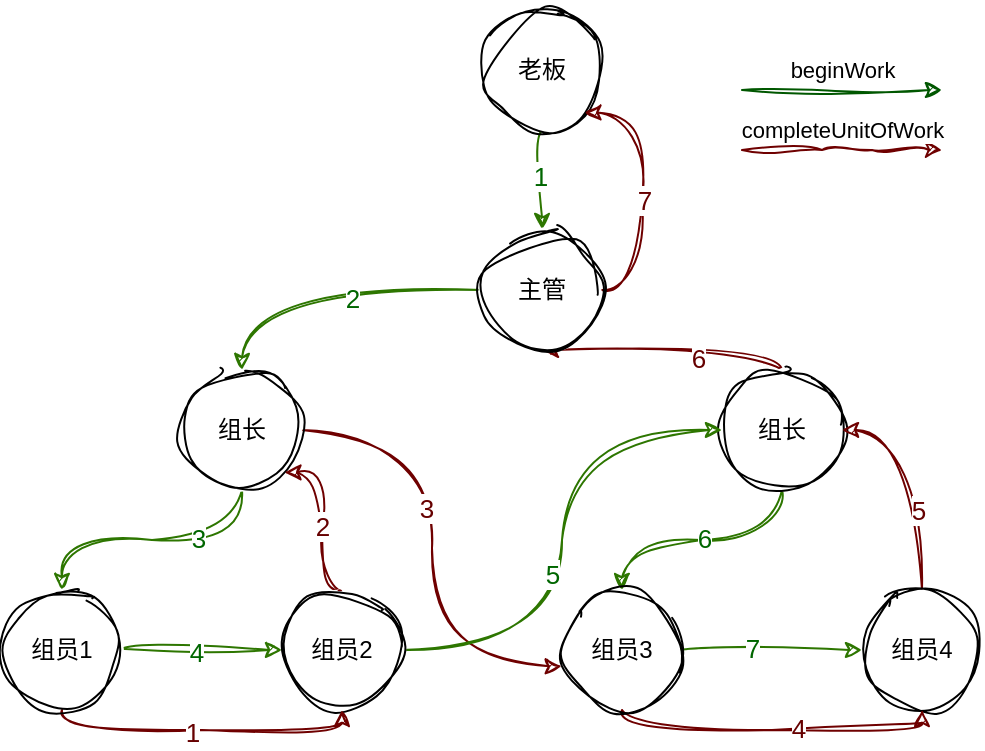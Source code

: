 <mxfile>
    <diagram id="gVDrWUL-5vzO-kINiJQo" name="第 1 页">
        <mxGraphModel dx="317" dy="275" grid="0" gridSize="10" guides="1" tooltips="1" connect="1" arrows="1" fold="1" page="1" pageScale="1" pageWidth="827" pageHeight="1169" math="0" shadow="0">
            <root>
                <mxCell id="0"/>
                <mxCell id="1" parent="0"/>
                <mxCell id="10" style="edgeStyle=orthogonalEdgeStyle;curved=1;html=1;exitX=0.5;exitY=1;exitDx=0;exitDy=0;entryX=0.5;entryY=0;entryDx=0;entryDy=0;fillColor=#60a917;strokeColor=#2D7600;sketch=1;curveFitting=1;jiggle=2;" parent="1" source="2" target="9" edge="1">
                    <mxGeometry relative="1" as="geometry"/>
                </mxCell>
                <mxCell id="39" value="&lt;font color=&quot;#006600&quot;&gt;1&lt;/font&gt;" style="edgeLabel;html=1;align=center;verticalAlign=middle;resizable=0;points=[];fontSize=13;fontColor=#660000;sketch=1;curveFitting=1;jiggle=2;" parent="10" vertex="1" connectable="0">
                    <mxGeometry x="-0.094" y="-1" relative="1" as="geometry">
                        <mxPoint as="offset"/>
                    </mxGeometry>
                </mxCell>
                <mxCell id="2" value="老板" style="ellipse;whiteSpace=wrap;html=1;aspect=fixed;sketch=1;curveFitting=1;jiggle=2;" parent="1" vertex="1">
                    <mxGeometry x="290" y="30" width="60" height="60" as="geometry"/>
                </mxCell>
                <mxCell id="15" style="edgeStyle=orthogonalEdgeStyle;curved=1;html=1;exitX=0.5;exitY=1;exitDx=0;exitDy=0;strokeColor=#2D7600;fillColor=#60a917;sketch=1;curveFitting=1;jiggle=2;" parent="1" source="3" target="6" edge="1">
                    <mxGeometry relative="1" as="geometry"/>
                </mxCell>
                <mxCell id="44" value="6" style="edgeLabel;html=1;align=center;verticalAlign=middle;resizable=0;points=[];fontSize=13;fontColor=#006600;sketch=1;curveFitting=1;jiggle=2;" parent="15" vertex="1" connectable="0">
                    <mxGeometry x="-0.019" y="-1" relative="1" as="geometry">
                        <mxPoint as="offset"/>
                    </mxGeometry>
                </mxCell>
                <mxCell id="23" style="edgeStyle=orthogonalEdgeStyle;curved=1;html=1;exitX=0.5;exitY=0;exitDx=0;exitDy=0;entryX=0.5;entryY=1;entryDx=0;entryDy=0;strokeColor=#6F0000;fillColor=#a20025;sketch=1;curveFitting=1;jiggle=2;" parent="1" source="3" target="9" edge="1">
                    <mxGeometry relative="1" as="geometry">
                        <Array as="points">
                            <mxPoint x="440" y="200"/>
                        </Array>
                    </mxGeometry>
                </mxCell>
                <mxCell id="37" value="6" style="edgeLabel;html=1;align=center;verticalAlign=middle;resizable=0;points=[];fontSize=13;fontColor=#660000;sketch=1;curveFitting=1;jiggle=2;" parent="23" vertex="1" connectable="0">
                    <mxGeometry x="-0.203" y="4" relative="1" as="geometry">
                        <mxPoint as="offset"/>
                    </mxGeometry>
                </mxCell>
                <mxCell id="3" value="组长" style="ellipse;whiteSpace=wrap;html=1;aspect=fixed;sketch=1;curveFitting=1;jiggle=2;" parent="1" vertex="1">
                    <mxGeometry x="410" y="210" width="60" height="60" as="geometry"/>
                </mxCell>
                <mxCell id="12" style="edgeStyle=orthogonalEdgeStyle;curved=1;html=1;exitX=0.5;exitY=1;exitDx=0;exitDy=0;entryX=0.5;entryY=0;entryDx=0;entryDy=0;fillColor=#60a917;strokeColor=#2D7600;sketch=1;curveFitting=1;jiggle=2;" parent="1" source="4" target="8" edge="1">
                    <mxGeometry relative="1" as="geometry"/>
                </mxCell>
                <mxCell id="41" value="3" style="edgeLabel;html=1;align=center;verticalAlign=middle;resizable=0;points=[];fontSize=13;fontColor=#006600;sketch=1;curveFitting=1;jiggle=2;" parent="12" vertex="1" connectable="0">
                    <mxGeometry x="-0.332" y="-1" relative="1" as="geometry">
                        <mxPoint as="offset"/>
                    </mxGeometry>
                </mxCell>
                <mxCell id="20" style="edgeStyle=orthogonalEdgeStyle;curved=1;html=1;exitX=1;exitY=0.5;exitDx=0;exitDy=0;entryX=-0.002;entryY=0.636;entryDx=0;entryDy=0;entryPerimeter=0;strokeColor=#6F0000;fillColor=#a20025;sketch=1;curveFitting=1;jiggle=2;" parent="1" source="4" target="6" edge="1">
                    <mxGeometry relative="1" as="geometry"/>
                </mxCell>
                <mxCell id="34" value="3" style="edgeLabel;html=1;align=center;verticalAlign=middle;resizable=0;points=[];fontSize=13;fontColor=#660000;sketch=1;curveFitting=1;jiggle=2;" parent="20" vertex="1" connectable="0">
                    <mxGeometry x="-0.165" y="-3" relative="1" as="geometry">
                        <mxPoint as="offset"/>
                    </mxGeometry>
                </mxCell>
                <mxCell id="4" value="组长" style="ellipse;whiteSpace=wrap;html=1;aspect=fixed;sketch=1;curveFitting=1;jiggle=2;" parent="1" vertex="1">
                    <mxGeometry x="140" y="210" width="60" height="60" as="geometry"/>
                </mxCell>
                <mxCell id="22" style="edgeStyle=orthogonalEdgeStyle;curved=1;html=1;exitX=0.5;exitY=0;exitDx=0;exitDy=0;entryX=1;entryY=0.5;entryDx=0;entryDy=0;strokeColor=#6F0000;fillColor=#a20025;sketch=1;curveFitting=1;jiggle=2;" parent="1" source="5" target="3" edge="1">
                    <mxGeometry relative="1" as="geometry"/>
                </mxCell>
                <mxCell id="36" value="5" style="edgeLabel;html=1;align=center;verticalAlign=middle;resizable=0;points=[];fontSize=13;fontColor=#660000;sketch=1;curveFitting=1;jiggle=2;" parent="22" vertex="1" connectable="0">
                    <mxGeometry x="-0.327" y="2" relative="1" as="geometry">
                        <mxPoint as="offset"/>
                    </mxGeometry>
                </mxCell>
                <mxCell id="5" value="组员4" style="ellipse;whiteSpace=wrap;html=1;aspect=fixed;sketch=1;curveFitting=1;jiggle=2;" parent="1" vertex="1">
                    <mxGeometry x="480" y="320" width="60" height="60" as="geometry"/>
                </mxCell>
                <mxCell id="16" style="edgeStyle=orthogonalEdgeStyle;curved=1;html=1;exitX=1;exitY=0.5;exitDx=0;exitDy=0;entryX=0;entryY=0.5;entryDx=0;entryDy=0;strokeColor=#2D7600;fillColor=#60a917;sketch=1;curveFitting=1;jiggle=2;" parent="1" source="6" target="5" edge="1">
                    <mxGeometry relative="1" as="geometry"/>
                </mxCell>
                <mxCell id="45" value="7" style="edgeLabel;html=1;align=center;verticalAlign=middle;resizable=0;points=[];fontSize=13;fontColor=#006600;sketch=1;curveFitting=1;jiggle=2;" parent="16" vertex="1" connectable="0">
                    <mxGeometry x="-0.217" y="1" relative="1" as="geometry">
                        <mxPoint as="offset"/>
                    </mxGeometry>
                </mxCell>
                <mxCell id="21" style="edgeStyle=orthogonalEdgeStyle;curved=1;html=1;exitX=0.5;exitY=1;exitDx=0;exitDy=0;entryX=0.5;entryY=1;entryDx=0;entryDy=0;strokeColor=#6F0000;fillColor=#a20025;sketch=1;curveFitting=1;jiggle=2;" parent="1" source="6" target="5" edge="1">
                    <mxGeometry relative="1" as="geometry"/>
                </mxCell>
                <mxCell id="35" value="4" style="edgeLabel;html=1;align=center;verticalAlign=middle;resizable=0;points=[];fontSize=13;fontColor=#660000;sketch=1;curveFitting=1;jiggle=2;" parent="21" vertex="1" connectable="0">
                    <mxGeometry x="0.155" y="1" relative="1" as="geometry">
                        <mxPoint as="offset"/>
                    </mxGeometry>
                </mxCell>
                <mxCell id="6" value="组员3" style="ellipse;whiteSpace=wrap;html=1;aspect=fixed;sketch=1;curveFitting=1;jiggle=2;" parent="1" vertex="1">
                    <mxGeometry x="330" y="320" width="60" height="60" as="geometry"/>
                </mxCell>
                <mxCell id="14" style="edgeStyle=orthogonalEdgeStyle;curved=1;html=1;exitX=1;exitY=0.5;exitDx=0;exitDy=0;entryX=0;entryY=0.5;entryDx=0;entryDy=0;fillColor=#60a917;strokeColor=#2D7600;sketch=1;curveFitting=1;jiggle=2;" parent="1" source="7" target="3" edge="1">
                    <mxGeometry relative="1" as="geometry"/>
                </mxCell>
                <mxCell id="43" value="5" style="edgeLabel;html=1;align=center;verticalAlign=middle;resizable=0;points=[];fontSize=13;fontColor=#006600;sketch=1;curveFitting=1;jiggle=2;" parent="14" vertex="1" connectable="0">
                    <mxGeometry x="-0.123" y="5" relative="1" as="geometry">
                        <mxPoint as="offset"/>
                    </mxGeometry>
                </mxCell>
                <mxCell id="19" style="edgeStyle=orthogonalEdgeStyle;curved=1;html=1;exitX=0.5;exitY=0;exitDx=0;exitDy=0;entryX=1;entryY=1;entryDx=0;entryDy=0;strokeColor=#6F0000;fillColor=#a20025;sketch=1;curveFitting=1;jiggle=2;" parent="1" source="7" target="4" edge="1">
                    <mxGeometry relative="1" as="geometry">
                        <Array as="points">
                            <mxPoint x="210" y="320"/>
                            <mxPoint x="210" y="261"/>
                        </Array>
                    </mxGeometry>
                </mxCell>
                <mxCell id="33" value="2" style="edgeLabel;html=1;align=center;verticalAlign=middle;resizable=0;points=[];fontSize=13;fontColor=#660000;sketch=1;curveFitting=1;jiggle=2;" parent="19" vertex="1" connectable="0">
                    <mxGeometry x="-0.033" relative="1" as="geometry">
                        <mxPoint as="offset"/>
                    </mxGeometry>
                </mxCell>
                <mxCell id="7" value="组员2" style="ellipse;whiteSpace=wrap;html=1;aspect=fixed;sketch=1;curveFitting=1;jiggle=2;" parent="1" vertex="1">
                    <mxGeometry x="190" y="320" width="60" height="60" as="geometry"/>
                </mxCell>
                <mxCell id="13" style="edgeStyle=orthogonalEdgeStyle;curved=1;html=1;exitX=1;exitY=0.5;exitDx=0;exitDy=0;entryX=0;entryY=0.5;entryDx=0;entryDy=0;fillColor=#60a917;strokeColor=#2D7600;sketch=1;curveFitting=1;jiggle=2;" parent="1" source="8" target="7" edge="1">
                    <mxGeometry relative="1" as="geometry"/>
                </mxCell>
                <mxCell id="42" value="4" style="edgeLabel;html=1;align=center;verticalAlign=middle;resizable=0;points=[];fontSize=13;fontColor=#006600;sketch=1;curveFitting=1;jiggle=2;" parent="13" vertex="1" connectable="0">
                    <mxGeometry x="-0.07" y="-1" relative="1" as="geometry">
                        <mxPoint as="offset"/>
                    </mxGeometry>
                </mxCell>
                <mxCell id="17" style="edgeStyle=orthogonalEdgeStyle;curved=1;html=1;exitX=0.5;exitY=1;exitDx=0;exitDy=0;entryX=0.5;entryY=1;entryDx=0;entryDy=0;strokeColor=#6F0000;fillColor=#a20025;sketch=1;curveFitting=1;jiggle=2;" parent="1" source="8" target="7" edge="1">
                    <mxGeometry relative="1" as="geometry"/>
                </mxCell>
                <mxCell id="32" value="1" style="edgeLabel;html=1;align=center;verticalAlign=middle;resizable=0;points=[];fontSize=13;fontColor=#660000;sketch=1;curveFitting=1;jiggle=2;" parent="17" vertex="1" connectable="0">
                    <mxGeometry x="-0.06" y="-1" relative="1" as="geometry">
                        <mxPoint as="offset"/>
                    </mxGeometry>
                </mxCell>
                <mxCell id="8" value="组员1" style="ellipse;whiteSpace=wrap;html=1;aspect=fixed;sketch=1;curveFitting=1;jiggle=2;" parent="1" vertex="1">
                    <mxGeometry x="50" y="320" width="60" height="60" as="geometry"/>
                </mxCell>
                <mxCell id="11" style="edgeStyle=orthogonalEdgeStyle;curved=1;html=1;exitX=0;exitY=0.5;exitDx=0;exitDy=0;fillColor=#60a917;strokeColor=#2D7600;sketch=1;curveFitting=1;jiggle=2;" parent="1" source="9" target="4" edge="1">
                    <mxGeometry relative="1" as="geometry"/>
                </mxCell>
                <mxCell id="40" value="2" style="edgeLabel;html=1;align=center;verticalAlign=middle;resizable=0;points=[];fontSize=13;fontColor=#006600;sketch=1;curveFitting=1;jiggle=2;" parent="11" vertex="1" connectable="0">
                    <mxGeometry x="-0.19" y="4" relative="1" as="geometry">
                        <mxPoint as="offset"/>
                    </mxGeometry>
                </mxCell>
                <mxCell id="24" style="edgeStyle=orthogonalEdgeStyle;curved=1;html=1;exitX=1;exitY=0.5;exitDx=0;exitDy=0;entryX=1;entryY=1;entryDx=0;entryDy=0;strokeColor=#6F0000;fillColor=#a20025;sketch=1;curveFitting=1;jiggle=2;" parent="1" source="9" target="2" edge="1">
                    <mxGeometry relative="1" as="geometry">
                        <Array as="points">
                            <mxPoint x="370" y="170"/>
                            <mxPoint x="370" y="81"/>
                        </Array>
                    </mxGeometry>
                </mxCell>
                <mxCell id="38" value="7" style="edgeLabel;html=1;align=center;verticalAlign=middle;resizable=0;points=[];fontSize=13;fontColor=#660000;sketch=1;curveFitting=1;jiggle=2;" parent="24" vertex="1" connectable="0">
                    <mxGeometry x="-0.05" y="-1" relative="1" as="geometry">
                        <mxPoint as="offset"/>
                    </mxGeometry>
                </mxCell>
                <mxCell id="9" value="主管" style="ellipse;whiteSpace=wrap;html=1;aspect=fixed;sketch=1;curveFitting=1;jiggle=2;" parent="1" vertex="1">
                    <mxGeometry x="290" y="140" width="60" height="60" as="geometry"/>
                </mxCell>
                <mxCell id="27" value="beginWork" style="endArrow=classic;html=1;strokeColor=#005700;curved=1;fillColor=#008a00;sketch=1;curveFitting=1;jiggle=2;" parent="1" edge="1">
                    <mxGeometry y="10" relative="1" as="geometry">
                        <mxPoint x="420" y="70" as="sourcePoint"/>
                        <mxPoint x="520" y="70" as="targetPoint"/>
                        <Array as="points">
                            <mxPoint x="470" y="70"/>
                        </Array>
                        <mxPoint as="offset"/>
                    </mxGeometry>
                </mxCell>
                <mxCell id="30" value="completeUnitOfWork" style="endArrow=classic;html=1;strokeColor=#6F0000;curved=1;fillColor=#a20025;sketch=1;curveFitting=1;jiggle=2;" parent="1" edge="1">
                    <mxGeometry y="10" relative="1" as="geometry">
                        <mxPoint x="420" y="100" as="sourcePoint"/>
                        <mxPoint x="520" y="100" as="targetPoint"/>
                        <Array as="points">
                            <mxPoint x="450" y="100"/>
                            <mxPoint x="470" y="100"/>
                            <mxPoint x="500" y="100"/>
                        </Array>
                        <mxPoint as="offset"/>
                    </mxGeometry>
                </mxCell>
                <mxCell id="31" value="&lt;font style=&quot;font-size: 13px;&quot;&gt;workLoop(工作循环)&lt;/font&gt;" style="text;html=1;align=center;verticalAlign=middle;resizable=0;points=[];autosize=1;strokeColor=none;fillColor=none;fontSize=11;fontColor=#FFFFFF;strokeWidth=1;sketch=1;curveFitting=1;jiggle=2;" parent="1" vertex="1">
                    <mxGeometry x="70" y="25" width="140" height="30" as="geometry"/>
                </mxCell>
            </root>
        </mxGraphModel>
    </diagram>
    <diagram id="-AD-jg1SLSb4nqK5XRV7" name="第 2 页">
        <mxGraphModel dx="247" dy="403" grid="0" gridSize="10" guides="1" tooltips="1" connect="1" arrows="1" fold="1" page="1" pageScale="1" pageWidth="827" pageHeight="1169" background="none" math="0" shadow="0">
            <root>
                <mxCell id="0"/>
                <mxCell id="1" parent="0"/>
                <mxCell id="zVNljNZt6Ee7eq2ilo5f-6" style="edgeStyle=none;html=1;entryX=1;entryY=0.5;entryDx=0;entryDy=0;strokeColor=#FFFFFF;fontSize=13;fontColor=#FFFFFF;exitX=0.324;exitY=1.035;exitDx=0;exitDy=0;exitPerimeter=0;sketch=1;curveFitting=1;jiggle=2;" parent="1" source="zVNljNZt6Ee7eq2ilo5f-1" target="zVNljNZt6Ee7eq2ilo5f-3" edge="1">
                    <mxGeometry relative="1" as="geometry">
                        <mxPoint x="310" y="100" as="sourcePoint"/>
                    </mxGeometry>
                </mxCell>
                <mxCell id="zVNljNZt6Ee7eq2ilo5f-8" value="current" style="edgeLabel;html=1;align=center;verticalAlign=middle;resizable=0;points=[];fontSize=13;fontColor=#FFFFFF;sketch=1;curveFitting=1;jiggle=2;" parent="zVNljNZt6Ee7eq2ilo5f-6" vertex="1" connectable="0">
                    <mxGeometry x="-0.095" y="1" relative="1" as="geometry">
                        <mxPoint as="offset"/>
                    </mxGeometry>
                </mxCell>
                <mxCell id="zVNljNZt6Ee7eq2ilo5f-1" value="&lt;font color=&quot;#ffffff&quot;&gt;fiberRoot&lt;br&gt;containerInfo(div#root)&lt;br&gt;&lt;/font&gt;" style="rounded=0;whiteSpace=wrap;html=1;strokeWidth=1;fontSize=13;fontColor=#006600;sketch=1;curveFitting=1;jiggle=2;" parent="1" vertex="1">
                    <mxGeometry x="270" y="30" width="160" height="60" as="geometry"/>
                </mxCell>
                <mxCell id="zVNljNZt6Ee7eq2ilo5f-5" style="html=1;exitX=0.5;exitY=0;exitDx=0;exitDy=0;entryX=0;entryY=0.5;entryDx=0;entryDy=0;strokeColor=#FFFFFF;fontSize=13;fontColor=#FFFFFF;sketch=1;curveFitting=1;jiggle=2;" parent="1" source="zVNljNZt6Ee7eq2ilo5f-3" target="zVNljNZt6Ee7eq2ilo5f-1" edge="1">
                    <mxGeometry relative="1" as="geometry"/>
                </mxCell>
                <mxCell id="zVNljNZt6Ee7eq2ilo5f-7" value="stateNode" style="edgeLabel;html=1;align=center;verticalAlign=middle;resizable=0;points=[];fontSize=13;fontColor=#FFFFFF;sketch=1;curveFitting=1;jiggle=2;" parent="zVNljNZt6Ee7eq2ilo5f-5" vertex="1" connectable="0">
                    <mxGeometry x="-0.068" relative="1" as="geometry">
                        <mxPoint as="offset"/>
                    </mxGeometry>
                </mxCell>
                <mxCell id="IwdDPVbIDHpPbzPHh-Z9-1" style="edgeStyle=orthogonalEdgeStyle;curved=1;html=1;exitX=0.5;exitY=0;exitDx=0;exitDy=0;strokeColor=#FFFFFF;fontSize=13;fontColor=#660000;elbow=vertical;sketch=1;curveFitting=1;jiggle=2;" parent="1" source="zVNljNZt6Ee7eq2ilo5f-3" edge="1">
                    <mxGeometry relative="1" as="geometry">
                        <mxPoint x="140" y="60" as="targetPoint"/>
                    </mxGeometry>
                </mxCell>
                <mxCell id="IwdDPVbIDHpPbzPHh-Z9-3" value="return" style="edgeLabel;html=1;align=center;verticalAlign=middle;resizable=0;points=[];fontSize=13;fontColor=#FFFFFF;sketch=1;curveFitting=1;jiggle=2;" parent="IwdDPVbIDHpPbzPHh-Z9-1" vertex="1" connectable="0">
                    <mxGeometry x="-0.029" relative="1" as="geometry">
                        <mxPoint as="offset"/>
                    </mxGeometry>
                </mxCell>
                <mxCell id="IwdDPVbIDHpPbzPHh-Z9-4" style="edgeStyle=orthogonalEdgeStyle;curved=1;html=1;exitX=0.5;exitY=1;exitDx=0;exitDy=0;strokeColor=#FFFFFF;fontSize=13;fontColor=#FFFFFF;elbow=vertical;sketch=1;curveFitting=1;jiggle=2;" parent="1" source="zVNljNZt6Ee7eq2ilo5f-3" edge="1">
                    <mxGeometry relative="1" as="geometry">
                        <mxPoint x="140" y="290" as="targetPoint"/>
                    </mxGeometry>
                </mxCell>
                <mxCell id="IwdDPVbIDHpPbzPHh-Z9-6" value="child" style="edgeLabel;html=1;align=center;verticalAlign=middle;resizable=0;points=[];fontSize=13;fontColor=#FFFFFF;sketch=1;curveFitting=1;jiggle=2;" parent="IwdDPVbIDHpPbzPHh-Z9-4" vertex="1" connectable="0">
                    <mxGeometry x="0.271" relative="1" as="geometry">
                        <mxPoint y="-17" as="offset"/>
                    </mxGeometry>
                </mxCell>
                <mxCell id="IwdDPVbIDHpPbzPHh-Z9-7" style="edgeStyle=orthogonalEdgeStyle;curved=1;html=1;exitX=1;exitY=0.5;exitDx=0;exitDy=0;strokeColor=#FFFFFF;fontSize=13;fontColor=#FFFFFF;elbow=vertical;sketch=1;curveFitting=1;jiggle=2;" parent="1" source="zVNljNZt6Ee7eq2ilo5f-3" edge="1">
                    <mxGeometry relative="1" as="geometry">
                        <mxPoint x="320" y="170" as="targetPoint"/>
                    </mxGeometry>
                </mxCell>
                <mxCell id="IwdDPVbIDHpPbzPHh-Z9-9" value="sibling" style="edgeLabel;html=1;align=center;verticalAlign=middle;resizable=0;points=[];fontSize=13;fontColor=#FFFFFF;sketch=1;curveFitting=1;jiggle=2;" parent="IwdDPVbIDHpPbzPHh-Z9-7" vertex="1" connectable="0">
                    <mxGeometry x="-0.003" y="-4" relative="1" as="geometry">
                        <mxPoint y="-4" as="offset"/>
                    </mxGeometry>
                </mxCell>
                <mxCell id="zVNljNZt6Ee7eq2ilo5f-3" value="rootFiber" style="rounded=0;whiteSpace=wrap;html=1;strokeWidth=1;fontSize=13;fontColor=#FFFFFF;sketch=1;curveFitting=1;jiggle=2;" parent="1" vertex="1">
                    <mxGeometry x="80" y="140" width="120" height="60" as="geometry"/>
                </mxCell>
                <mxCell id="IwdDPVbIDHpPbzPHh-Z9-2" value="&lt;font color=&quot;#ffffff&quot;&gt;null&lt;/font&gt;" style="text;html=1;align=center;verticalAlign=middle;resizable=0;points=[];autosize=1;strokeColor=none;fillColor=none;fontSize=13;fontColor=#660000;sketch=1;curveFitting=1;jiggle=2;" parent="1" vertex="1">
                    <mxGeometry x="120" y="30" width="40" height="30" as="geometry"/>
                </mxCell>
                <mxCell id="IwdDPVbIDHpPbzPHh-Z9-5" value="null" style="text;html=1;align=center;verticalAlign=middle;resizable=0;points=[];autosize=1;strokeColor=none;fillColor=none;fontSize=13;fontColor=#FFFFFF;sketch=1;curveFitting=1;jiggle=2;" parent="1" vertex="1">
                    <mxGeometry x="120" y="295" width="40" height="30" as="geometry"/>
                </mxCell>
                <mxCell id="IwdDPVbIDHpPbzPHh-Z9-8" value="null" style="text;html=1;align=center;verticalAlign=middle;resizable=0;points=[];autosize=1;strokeColor=none;fillColor=none;fontSize=13;fontColor=#FFFFFF;sketch=1;curveFitting=1;jiggle=2;" parent="1" vertex="1">
                    <mxGeometry x="320" y="155" width="40" height="30" as="geometry"/>
                </mxCell>
                <mxCell id="IwdDPVbIDHpPbzPHh-Z9-10" style="edgeStyle=none;html=1;entryX=0.75;entryY=0;entryDx=0;entryDy=0;strokeColor=#FFFFFF;fontSize=13;fontColor=#FFFFFF;exitX=1;exitY=0.5;exitDx=0;exitDy=0;sketch=1;curveFitting=1;jiggle=2;" parent="1" source="IwdDPVbIDHpPbzPHh-Z9-12" target="IwdDPVbIDHpPbzPHh-Z9-25" edge="1">
                    <mxGeometry relative="1" as="geometry">
                        <mxPoint x="310" y="490" as="sourcePoint"/>
                    </mxGeometry>
                </mxCell>
                <mxCell id="IwdDPVbIDHpPbzPHh-Z9-11" value="current" style="edgeLabel;html=1;align=center;verticalAlign=middle;resizable=0;points=[];fontSize=13;fontColor=#FFFFFF;sketch=1;curveFitting=1;jiggle=2;" parent="IwdDPVbIDHpPbzPHh-Z9-10" vertex="1" connectable="0">
                    <mxGeometry x="-0.095" y="1" relative="1" as="geometry">
                        <mxPoint as="offset"/>
                    </mxGeometry>
                </mxCell>
                <mxCell id="IwdDPVbIDHpPbzPHh-Z9-29" style="html=1;exitX=0.75;exitY=1;exitDx=0;exitDy=0;entryX=0.25;entryY=0;entryDx=0;entryDy=0;strokeColor=#FFFFFF;fontSize=13;fontColor=#FFFFFF;elbow=vertical;sketch=1;curveFitting=1;jiggle=2;" parent="1" source="IwdDPVbIDHpPbzPHh-Z9-12" target="IwdDPVbIDHpPbzPHh-Z9-25" edge="1">
                    <mxGeometry relative="1" as="geometry"/>
                </mxCell>
                <mxCell id="IwdDPVbIDHpPbzPHh-Z9-30" value="finishedWork" style="edgeLabel;html=1;align=center;verticalAlign=middle;resizable=0;points=[];fontSize=13;fontColor=#FFFFFF;sketch=1;curveFitting=1;jiggle=2;" parent="IwdDPVbIDHpPbzPHh-Z9-29" vertex="1" connectable="0">
                    <mxGeometry x="0.27" y="-2" relative="1" as="geometry">
                        <mxPoint x="-10" y="-13" as="offset"/>
                    </mxGeometry>
                </mxCell>
                <mxCell id="IwdDPVbIDHpPbzPHh-Z9-12" value="&lt;font color=&quot;#ffffff&quot;&gt;fiberRoot&lt;br&gt;containerInfo(div#root)&lt;br&gt;&lt;/font&gt;" style="rounded=0;whiteSpace=wrap;html=1;strokeWidth=1;fontSize=13;fontColor=#006600;sketch=1;curveFitting=1;jiggle=2;" parent="1" vertex="1">
                    <mxGeometry x="270" y="420" width="160" height="60" as="geometry"/>
                </mxCell>
                <mxCell id="IwdDPVbIDHpPbzPHh-Z9-13" style="html=1;exitX=0.5;exitY=0;exitDx=0;exitDy=0;entryX=0;entryY=0.5;entryDx=0;entryDy=0;strokeColor=#FFFFFF;fontSize=13;fontColor=#FFFFFF;sketch=1;curveFitting=1;jiggle=2;" parent="1" source="IwdDPVbIDHpPbzPHh-Z9-21" target="IwdDPVbIDHpPbzPHh-Z9-12" edge="1">
                    <mxGeometry relative="1" as="geometry"/>
                </mxCell>
                <mxCell id="IwdDPVbIDHpPbzPHh-Z9-14" value="stateNode" style="edgeLabel;html=1;align=center;verticalAlign=middle;resizable=0;points=[];fontSize=13;fontColor=#FFFFFF;sketch=1;curveFitting=1;jiggle=2;" parent="IwdDPVbIDHpPbzPHh-Z9-13" vertex="1" connectable="0">
                    <mxGeometry x="-0.068" relative="1" as="geometry">
                        <mxPoint as="offset"/>
                    </mxGeometry>
                </mxCell>
                <mxCell id="IwdDPVbIDHpPbzPHh-Z9-15" style="edgeStyle=orthogonalEdgeStyle;curved=1;html=1;exitX=0.5;exitY=0;exitDx=0;exitDy=0;strokeColor=#FFFFFF;fontSize=13;fontColor=#660000;elbow=vertical;sketch=1;curveFitting=1;jiggle=2;" parent="1" source="IwdDPVbIDHpPbzPHh-Z9-21" target="IwdDPVbIDHpPbzPHh-Z9-22" edge="1">
                    <mxGeometry relative="1" as="geometry">
                        <mxPoint x="130" y="440" as="targetPoint"/>
                        <Array as="points"/>
                    </mxGeometry>
                </mxCell>
                <mxCell id="IwdDPVbIDHpPbzPHh-Z9-16" value="return" style="edgeLabel;html=1;align=center;verticalAlign=middle;resizable=0;points=[];fontSize=13;fontColor=#FFFFFF;sketch=1;curveFitting=1;jiggle=2;" parent="IwdDPVbIDHpPbzPHh-Z9-15" vertex="1" connectable="0">
                    <mxGeometry x="-0.029" relative="1" as="geometry">
                        <mxPoint as="offset"/>
                    </mxGeometry>
                </mxCell>
                <mxCell id="IwdDPVbIDHpPbzPHh-Z9-17" style="edgeStyle=orthogonalEdgeStyle;curved=1;html=1;exitX=0.5;exitY=1;exitDx=0;exitDy=0;strokeColor=#FFFFFF;fontSize=13;fontColor=#FFFFFF;elbow=vertical;sketch=1;curveFitting=1;jiggle=2;" parent="1" source="IwdDPVbIDHpPbzPHh-Z9-21" edge="1">
                    <mxGeometry relative="1" as="geometry">
                        <mxPoint x="130" y="680" as="targetPoint"/>
                        <Array as="points">
                            <mxPoint x="130" y="680"/>
                        </Array>
                    </mxGeometry>
                </mxCell>
                <mxCell id="IwdDPVbIDHpPbzPHh-Z9-18" value="child" style="edgeLabel;html=1;align=center;verticalAlign=middle;resizable=0;points=[];fontSize=13;fontColor=#FFFFFF;sketch=1;curveFitting=1;jiggle=2;" parent="IwdDPVbIDHpPbzPHh-Z9-17" vertex="1" connectable="0">
                    <mxGeometry x="0.271" relative="1" as="geometry">
                        <mxPoint y="-17" as="offset"/>
                    </mxGeometry>
                </mxCell>
                <mxCell id="IwdDPVbIDHpPbzPHh-Z9-21" value="rootFiber&lt;br&gt;updateQueue(element)" style="rounded=0;whiteSpace=wrap;html=1;strokeWidth=1;fontSize=13;fontColor=#FFFFFF;sketch=1;curveFitting=1;jiggle=2;" parent="1" vertex="1">
                    <mxGeometry x="60" y="530" width="140" height="60" as="geometry"/>
                </mxCell>
                <mxCell id="IwdDPVbIDHpPbzPHh-Z9-22" value="&lt;font color=&quot;#ffffff&quot;&gt;null&lt;/font&gt;" style="text;html=1;align=center;verticalAlign=middle;resizable=0;points=[];autosize=1;strokeColor=none;fillColor=none;fontSize=13;fontColor=#660000;sketch=1;curveFitting=1;jiggle=2;" parent="1" vertex="1">
                    <mxGeometry x="110" y="400" width="40" height="30" as="geometry"/>
                </mxCell>
                <mxCell id="IwdDPVbIDHpPbzPHh-Z9-23" value="null" style="text;html=1;align=center;verticalAlign=middle;resizable=0;points=[];autosize=1;strokeColor=none;fillColor=none;fontSize=13;fontColor=#FFFFFF;sketch=1;curveFitting=1;jiggle=2;" parent="1" vertex="1">
                    <mxGeometry x="110" y="680" width="40" height="30" as="geometry"/>
                </mxCell>
                <mxCell id="IwdDPVbIDHpPbzPHh-Z9-31" style="edgeStyle=none;html=1;exitX=0;exitY=0.5;exitDx=0;exitDy=0;entryX=0.355;entryY=1.072;entryDx=0;entryDy=0;entryPerimeter=0;strokeColor=#FFFFFF;fontSize=13;fontColor=#FFFFFF;elbow=vertical;sketch=1;curveFitting=1;jiggle=2;" parent="1" source="IwdDPVbIDHpPbzPHh-Z9-25" target="IwdDPVbIDHpPbzPHh-Z9-12" edge="1">
                    <mxGeometry relative="1" as="geometry"/>
                </mxCell>
                <mxCell id="IwdDPVbIDHpPbzPHh-Z9-32" value="stateNode" style="edgeLabel;html=1;align=center;verticalAlign=middle;resizable=0;points=[];fontSize=13;fontColor=#FFFFFF;sketch=1;curveFitting=1;jiggle=2;" parent="IwdDPVbIDHpPbzPHh-Z9-31" vertex="1" connectable="0">
                    <mxGeometry x="0.246" y="-1" relative="1" as="geometry">
                        <mxPoint x="10" y="8" as="offset"/>
                    </mxGeometry>
                </mxCell>
                <mxCell id="Nfnt1zW6fAX_NEYUhH4V-6" style="edgeStyle=orthogonalEdgeStyle;curved=1;html=1;exitX=0.5;exitY=1;exitDx=0;exitDy=0;strokeColor=#005700;fontSize=13;fontColor=#006600;elbow=vertical;fillColor=#008a00;sketch=1;curveFitting=1;jiggle=2;" parent="1" source="IwdDPVbIDHpPbzPHh-Z9-25" edge="1">
                    <mxGeometry relative="1" as="geometry">
                        <mxPoint x="515" y="660" as="targetPoint"/>
                    </mxGeometry>
                </mxCell>
                <mxCell id="Nfnt1zW6fAX_NEYUhH4V-7" value="child" style="edgeLabel;html=1;align=center;verticalAlign=middle;resizable=0;points=[];fontSize=13;fontColor=#006600;sketch=1;curveFitting=1;jiggle=2;" parent="Nfnt1zW6fAX_NEYUhH4V-6" vertex="1" connectable="0">
                    <mxGeometry x="-0.355" y="1" relative="1" as="geometry">
                        <mxPoint as="offset"/>
                    </mxGeometry>
                </mxCell>
                <mxCell id="IwdDPVbIDHpPbzPHh-Z9-25" value="workInProgress&lt;br&gt;updateQueue(element)" style="rounded=0;whiteSpace=wrap;html=1;strokeWidth=1;fontSize=13;fontColor=#006600;strokeColor=#006600;sketch=1;curveFitting=1;jiggle=2;" parent="1" vertex="1">
                    <mxGeometry x="440" y="530" width="150" height="60" as="geometry"/>
                </mxCell>
                <mxCell id="IwdDPVbIDHpPbzPHh-Z9-26" value="" style="endArrow=classic;startArrow=classic;html=1;strokeColor=#FFFFFF;fontSize=13;fontColor=#FFFFFF;curved=1;elbow=vertical;exitX=1;exitY=0.5;exitDx=0;exitDy=0;entryX=0;entryY=0.5;entryDx=0;entryDy=0;sketch=1;curveFitting=1;jiggle=2;" parent="1" source="IwdDPVbIDHpPbzPHh-Z9-21" target="IwdDPVbIDHpPbzPHh-Z9-25" edge="1">
                    <mxGeometry width="50" height="50" relative="1" as="geometry">
                        <mxPoint x="260" y="630" as="sourcePoint"/>
                        <mxPoint x="310" y="580" as="targetPoint"/>
                    </mxGeometry>
                </mxCell>
                <mxCell id="IwdDPVbIDHpPbzPHh-Z9-27" value="alternate" style="edgeLabel;html=1;align=center;verticalAlign=middle;resizable=0;points=[];fontSize=13;fontColor=#FFFFFF;sketch=1;curveFitting=1;jiggle=2;" parent="IwdDPVbIDHpPbzPHh-Z9-26" vertex="1" connectable="0">
                    <mxGeometry x="-0.043" y="1" relative="1" as="geometry">
                        <mxPoint as="offset"/>
                    </mxGeometry>
                </mxCell>
                <mxCell id="Nfnt1zW6fAX_NEYUhH4V-2" value="sibling" style="edgeStyle=none;html=1;exitX=1;exitY=0.5;exitDx=0;exitDy=0;strokeColor=#005700;fontSize=13;fontColor=#006600;elbow=vertical;fillColor=#008a00;sketch=1;curveFitting=1;jiggle=2;" parent="1" source="Nfnt1zW6fAX_NEYUhH4V-1" edge="1">
                    <mxGeometry relative="1" as="geometry">
                        <mxPoint x="680" y="695" as="targetPoint"/>
                    </mxGeometry>
                </mxCell>
                <mxCell id="Nfnt1zW6fAX_NEYUhH4V-4" style="edgeStyle=orthogonalEdgeStyle;html=1;exitX=0;exitY=0.5;exitDx=0;exitDy=0;entryX=0;entryY=0.75;entryDx=0;entryDy=0;strokeColor=#005700;fontSize=13;fontColor=#006600;elbow=vertical;curved=1;fillColor=#008a00;sketch=1;curveFitting=1;jiggle=2;" parent="1" source="Nfnt1zW6fAX_NEYUhH4V-1" target="IwdDPVbIDHpPbzPHh-Z9-25" edge="1">
                    <mxGeometry relative="1" as="geometry">
                        <Array as="points">
                            <mxPoint x="410" y="695"/>
                            <mxPoint x="410" y="575"/>
                        </Array>
                    </mxGeometry>
                </mxCell>
                <mxCell id="Nfnt1zW6fAX_NEYUhH4V-5" value="return" style="edgeLabel;html=1;align=center;verticalAlign=middle;resizable=0;points=[];fontSize=13;fontColor=#006600;sketch=1;curveFitting=1;jiggle=2;" parent="Nfnt1zW6fAX_NEYUhH4V-4" vertex="1" connectable="0">
                    <mxGeometry x="0.074" y="2" relative="1" as="geometry">
                        <mxPoint as="offset"/>
                    </mxGeometry>
                </mxCell>
                <mxCell id="Nfnt1zW6fAX_NEYUhH4V-8" style="edgeStyle=orthogonalEdgeStyle;curved=1;html=1;exitX=0.5;exitY=1;exitDx=0;exitDy=0;strokeColor=#005700;fontSize=13;fontColor=#006600;elbow=vertical;fillColor=#008a00;sketch=1;curveFitting=1;jiggle=2;" parent="1" source="Nfnt1zW6fAX_NEYUhH4V-1" edge="1">
                    <mxGeometry relative="1" as="geometry">
                        <mxPoint x="520" y="800" as="targetPoint"/>
                    </mxGeometry>
                </mxCell>
                <mxCell id="Nfnt1zW6fAX_NEYUhH4V-10" value="child" style="edgeLabel;html=1;align=center;verticalAlign=middle;resizable=0;points=[];fontSize=13;fontColor=#006600;sketch=1;curveFitting=1;jiggle=2;" parent="Nfnt1zW6fAX_NEYUhH4V-8" vertex="1" connectable="0">
                    <mxGeometry x="-0.051" y="-1" relative="1" as="geometry">
                        <mxPoint as="offset"/>
                    </mxGeometry>
                </mxCell>
                <mxCell id="Nfnt1zW6fAX_NEYUhH4V-1" value="div" style="rounded=0;whiteSpace=wrap;html=1;strokeWidth=1;fontSize=13;fontColor=#006600;strokeColor=#006600;sketch=1;curveFitting=1;jiggle=2;" parent="1" vertex="1">
                    <mxGeometry x="460" y="665" width="120" height="60" as="geometry"/>
                </mxCell>
                <mxCell id="Nfnt1zW6fAX_NEYUhH4V-3" value="null" style="text;html=1;align=center;verticalAlign=middle;resizable=0;points=[];autosize=1;strokeColor=none;fillColor=none;fontSize=13;fontColor=#006600;sketch=1;curveFitting=1;jiggle=2;" parent="1" vertex="1">
                    <mxGeometry x="680" y="680" width="40" height="30" as="geometry"/>
                </mxCell>
                <mxCell id="Nfnt1zW6fAX_NEYUhH4V-9" value="null" style="text;html=1;align=center;verticalAlign=middle;resizable=0;points=[];autosize=1;strokeColor=none;fillColor=none;fontSize=13;fontColor=#006600;sketch=1;curveFitting=1;jiggle=2;" parent="1" vertex="1">
                    <mxGeometry x="500" y="805" width="40" height="30" as="geometry"/>
                </mxCell>
            </root>
        </mxGraphModel>
    </diagram>
    <diagram id="SjclUQ87HuDAjwUoacHa" name="第 3 页">
        <mxGraphModel dx="516" dy="403" grid="0" gridSize="10" guides="1" tooltips="1" connect="1" arrows="1" fold="1" page="1" pageScale="1" pageWidth="827" pageHeight="1169" math="0" shadow="0">
            <root>
                <mxCell id="0"/>
                <mxCell id="1" parent="0"/>
                <mxCell id="4dlB7qo5_B2nwHs5moNr-1" value="" style="rounded=0;whiteSpace=wrap;html=1;strokeWidth=1;fontSize=13;fontColor=#FFFFFF;sketch=1;curveFitting=1;jiggle=2;" parent="1" vertex="1">
                    <mxGeometry x="160" y="60" width="280" height="150" as="geometry"/>
                </mxCell>
                <mxCell id="4dlB7qo5_B2nwHs5moNr-2" value="" style="rounded=0;whiteSpace=wrap;html=1;strokeWidth=1;fontSize=13;fontColor=#FFFFFF;sketch=1;curveFitting=1;jiggle=2;" parent="1" vertex="1">
                    <mxGeometry x="190" y="90" width="230" height="100" as="geometry"/>
                </mxCell>
                <mxCell id="w4ibzjVfqyYIWOReGqbH-1" value="" style="rounded=0;whiteSpace=wrap;html=1;strokeWidth=1;fontSize=13;fontColor=#FFFFFF;sketch=1;curveFitting=1;jiggle=2;" parent="1" vertex="1">
                    <mxGeometry x="220" y="120" width="180" height="60" as="geometry"/>
                </mxCell>
                <mxCell id="w4ibzjVfqyYIWOReGqbH-17" style="edgeStyle=elbowEdgeStyle;elbow=vertical;html=1;exitX=0.5;exitY=1;exitDx=0;exitDy=0;entryX=0.657;entryY=0.018;entryDx=0;entryDy=0;entryPerimeter=0;strokeColor=#FFFFFF;fontSize=13;fontColor=#FFFFFF;sketch=1;curveFitting=1;jiggle=2;" parent="1" source="w4ibzjVfqyYIWOReGqbH-2" target="w4ibzjVfqyYIWOReGqbH-7" edge="1">
                    <mxGeometry relative="1" as="geometry"/>
                </mxCell>
                <mxCell id="w4ibzjVfqyYIWOReGqbH-42" value="next" style="edgeLabel;html=1;align=center;verticalAlign=middle;resizable=0;points=[];fontSize=13;fontColor=#FFFFFF;sketch=1;curveFitting=1;jiggle=2;" parent="w4ibzjVfqyYIWOReGqbH-17" vertex="1" connectable="0">
                    <mxGeometry x="0.236" relative="1" as="geometry">
                        <mxPoint as="offset"/>
                    </mxGeometry>
                </mxCell>
                <mxCell id="w4ibzjVfqyYIWOReGqbH-2" value="" style="rounded=0;whiteSpace=wrap;html=1;strokeWidth=1;fontSize=13;fontColor=#FFFFFF;sketch=1;curveFitting=1;jiggle=2;" parent="1" vertex="1">
                    <mxGeometry x="255" y="150" width="100" height="20" as="geometry"/>
                </mxCell>
                <mxCell id="w4ibzjVfqyYIWOReGqbH-3" value="fiber" style="text;html=1;align=center;verticalAlign=middle;resizable=0;points=[];autosize=1;strokeColor=none;fillColor=none;fontSize=13;fontColor=#FFFFFF;sketch=1;curveFitting=1;jiggle=2;" parent="1" vertex="1">
                    <mxGeometry x="275" y="60" width="50" height="30" as="geometry"/>
                </mxCell>
                <mxCell id="w4ibzjVfqyYIWOReGqbH-4" value="updateQueue" style="text;html=1;align=center;verticalAlign=middle;resizable=0;points=[];autosize=1;strokeColor=none;fillColor=none;fontSize=13;fontColor=#FFFFFF;sketch=1;curveFitting=1;jiggle=2;" parent="1" vertex="1">
                    <mxGeometry x="255" y="90" width="100" height="30" as="geometry"/>
                </mxCell>
                <mxCell id="w4ibzjVfqyYIWOReGqbH-5" value="shared" style="text;html=1;align=center;verticalAlign=middle;resizable=0;points=[];autosize=1;strokeColor=none;fillColor=none;fontSize=13;fontColor=#FFFFFF;sketch=1;curveFitting=1;jiggle=2;" parent="1" vertex="1">
                    <mxGeometry x="275" y="120" width="60" height="30" as="geometry"/>
                </mxCell>
                <mxCell id="w4ibzjVfqyYIWOReGqbH-6" value="pending" style="text;html=1;align=center;verticalAlign=middle;resizable=0;points=[];autosize=1;strokeColor=none;fillColor=none;fontSize=13;fontColor=#FFFFFF;sketch=1;curveFitting=1;jiggle=2;" parent="1" vertex="1">
                    <mxGeometry x="275" y="145" width="70" height="30" as="geometry"/>
                </mxCell>
                <mxCell id="w4ibzjVfqyYIWOReGqbH-7" value="update1" style="rounded=0;whiteSpace=wrap;html=1;strokeWidth=1;fontSize=13;fontColor=#FFFFFF;sketch=1;curveFitting=1;jiggle=2;" parent="1" vertex="1">
                    <mxGeometry x="250" y="270" width="85" height="40" as="geometry"/>
                </mxCell>
                <mxCell id="w4ibzjVfqyYIWOReGqbH-15" value="" style="edgeStyle=segmentEdgeStyle;endArrow=classic;html=1;curved=0;rounded=0;endSize=8;startSize=8;strokeColor=#FFFFFF;fontSize=13;fontColor=#FFFFFF;elbow=vertical;exitX=1;exitY=0.5;exitDx=0;exitDy=0;entryX=0.5;entryY=1;entryDx=0;entryDy=0;sketch=1;curveFitting=1;jiggle=2;" parent="1" source="w4ibzjVfqyYIWOReGqbH-7" target="w4ibzjVfqyYIWOReGqbH-7" edge="1">
                    <mxGeometry width="50" height="50" relative="1" as="geometry">
                        <mxPoint x="260" y="240" as="sourcePoint"/>
                        <mxPoint x="293" y="320" as="targetPoint"/>
                        <Array as="points">
                            <mxPoint x="360" y="290"/>
                            <mxPoint x="360" y="340"/>
                            <mxPoint x="293" y="340"/>
                        </Array>
                    </mxGeometry>
                </mxCell>
                <mxCell id="w4ibzjVfqyYIWOReGqbH-16" value="next" style="edgeLabel;html=1;align=center;verticalAlign=middle;resizable=0;points=[];fontSize=13;fontColor=#FFFFFF;sketch=1;curveFitting=1;jiggle=2;" parent="w4ibzjVfqyYIWOReGqbH-15" vertex="1" connectable="0">
                    <mxGeometry x="-0.249" y="-2" relative="1" as="geometry">
                        <mxPoint x="-3" y="10" as="offset"/>
                    </mxGeometry>
                </mxCell>
                <mxCell id="w4ibzjVfqyYIWOReGqbH-18" value="" style="rounded=0;whiteSpace=wrap;html=1;strokeWidth=1;fontSize=13;fontColor=#FFFFFF;sketch=1;curveFitting=1;jiggle=2;" parent="1" vertex="1">
                    <mxGeometry x="220" y="510" width="280" height="150" as="geometry"/>
                </mxCell>
                <mxCell id="w4ibzjVfqyYIWOReGqbH-19" value="" style="rounded=0;whiteSpace=wrap;html=1;strokeWidth=1;fontSize=13;fontColor=#FFFFFF;sketch=1;curveFitting=1;jiggle=2;" parent="1" vertex="1">
                    <mxGeometry x="245" y="540" width="230" height="100" as="geometry"/>
                </mxCell>
                <mxCell id="w4ibzjVfqyYIWOReGqbH-20" value="" style="rounded=0;whiteSpace=wrap;html=1;strokeWidth=1;fontSize=13;fontColor=#FFFFFF;sketch=1;curveFitting=1;jiggle=2;" parent="1" vertex="1">
                    <mxGeometry x="275" y="570" width="180" height="60" as="geometry"/>
                </mxCell>
                <mxCell id="w4ibzjVfqyYIWOReGqbH-21" style="edgeStyle=elbowEdgeStyle;elbow=vertical;html=1;exitX=0.5;exitY=1;exitDx=0;exitDy=0;entryX=0.5;entryY=0;entryDx=0;entryDy=0;strokeColor=#FFFFFF;fontSize=13;fontColor=#FFFFFF;sketch=1;curveFitting=1;jiggle=2;" parent="1" source="w4ibzjVfqyYIWOReGqbH-22" target="w4ibzjVfqyYIWOReGqbH-30" edge="1">
                    <mxGeometry relative="1" as="geometry"/>
                </mxCell>
                <mxCell id="w4ibzjVfqyYIWOReGqbH-43" value="next" style="edgeLabel;html=1;align=center;verticalAlign=middle;resizable=0;points=[];fontSize=13;fontColor=#FFFFFF;sketch=1;curveFitting=1;jiggle=2;" parent="w4ibzjVfqyYIWOReGqbH-21" vertex="1" connectable="0">
                    <mxGeometry x="0.314" y="-1" relative="1" as="geometry">
                        <mxPoint as="offset"/>
                    </mxGeometry>
                </mxCell>
                <mxCell id="w4ibzjVfqyYIWOReGqbH-22" value="" style="rounded=0;whiteSpace=wrap;html=1;strokeWidth=1;fontSize=13;fontColor=#FFFFFF;sketch=1;curveFitting=1;jiggle=2;" parent="1" vertex="1">
                    <mxGeometry x="310" y="600" width="100" height="20" as="geometry"/>
                </mxCell>
                <mxCell id="w4ibzjVfqyYIWOReGqbH-23" value="fiber" style="text;html=1;align=center;verticalAlign=middle;resizable=0;points=[];autosize=1;strokeColor=none;fillColor=none;fontSize=13;fontColor=#FFFFFF;sketch=1;curveFitting=1;jiggle=2;" parent="1" vertex="1">
                    <mxGeometry x="330" y="510" width="50" height="30" as="geometry"/>
                </mxCell>
                <mxCell id="w4ibzjVfqyYIWOReGqbH-24" value="updateQueue" style="text;html=1;align=center;verticalAlign=middle;resizable=0;points=[];autosize=1;strokeColor=none;fillColor=none;fontSize=13;fontColor=#FFFFFF;sketch=1;curveFitting=1;jiggle=2;" parent="1" vertex="1">
                    <mxGeometry x="310" y="540" width="100" height="30" as="geometry"/>
                </mxCell>
                <mxCell id="w4ibzjVfqyYIWOReGqbH-25" value="shared" style="text;html=1;align=center;verticalAlign=middle;resizable=0;points=[];autosize=1;strokeColor=none;fillColor=none;fontSize=13;fontColor=#FFFFFF;sketch=1;curveFitting=1;jiggle=2;" parent="1" vertex="1">
                    <mxGeometry x="330" y="570" width="60" height="30" as="geometry"/>
                </mxCell>
                <mxCell id="w4ibzjVfqyYIWOReGqbH-26" value="pending" style="text;html=1;align=center;verticalAlign=middle;resizable=0;points=[];autosize=1;strokeColor=none;fillColor=none;fontSize=13;fontColor=#FFFFFF;sketch=1;curveFitting=1;jiggle=2;" parent="1" vertex="1">
                    <mxGeometry x="330" y="595" width="70" height="30" as="geometry"/>
                </mxCell>
                <mxCell id="w4ibzjVfqyYIWOReGqbH-34" style="edgeStyle=elbowEdgeStyle;elbow=horizontal;html=1;exitX=1;exitY=0.5;exitDx=0;exitDy=0;entryX=0;entryY=0.5;entryDx=0;entryDy=0;strokeColor=#FFFFFF;fontSize=13;fontColor=#FFFFFF;sketch=1;curveFitting=1;jiggle=2;" parent="1" source="w4ibzjVfqyYIWOReGqbH-27" target="w4ibzjVfqyYIWOReGqbH-30" edge="1">
                    <mxGeometry relative="1" as="geometry"/>
                </mxCell>
                <mxCell id="w4ibzjVfqyYIWOReGqbH-35" value="next" style="edgeLabel;html=1;align=center;verticalAlign=middle;resizable=0;points=[];fontSize=13;fontColor=#FFFFFF;sketch=1;curveFitting=1;jiggle=2;" parent="w4ibzjVfqyYIWOReGqbH-34" vertex="1" connectable="0">
                    <mxGeometry x="-0.259" y="4" relative="1" as="geometry">
                        <mxPoint x="19" y="4" as="offset"/>
                    </mxGeometry>
                </mxCell>
                <mxCell id="w4ibzjVfqyYIWOReGqbH-27" value="update1" style="rounded=0;whiteSpace=wrap;html=1;strokeWidth=1;fontSize=13;fontColor=#FFFFFF;sketch=1;curveFitting=1;jiggle=2;" parent="1" vertex="1">
                    <mxGeometry x="200" y="750" width="90" height="40" as="geometry"/>
                </mxCell>
                <mxCell id="w4ibzjVfqyYIWOReGqbH-30" value="update2" style="rounded=0;whiteSpace=wrap;html=1;strokeWidth=1;fontSize=13;fontColor=#FFFFFF;sketch=1;curveFitting=1;jiggle=2;" parent="1" vertex="1">
                    <mxGeometry x="455" y="750" width="85" height="40" as="geometry"/>
                </mxCell>
                <mxCell id="w4ibzjVfqyYIWOReGqbH-31" value="" style="edgeStyle=segmentEdgeStyle;endArrow=classic;html=1;curved=0;rounded=0;endSize=8;startSize=8;strokeColor=#FFFFFF;fontSize=13;fontColor=#FFFFFF;elbow=vertical;exitX=1;exitY=0.5;exitDx=0;exitDy=0;entryX=0.5;entryY=1;entryDx=0;entryDy=0;sketch=1;curveFitting=1;jiggle=2;" parent="1" source="w4ibzjVfqyYIWOReGqbH-30" target="w4ibzjVfqyYIWOReGqbH-27" edge="1">
                    <mxGeometry width="50" height="50" relative="1" as="geometry">
                        <mxPoint x="465" y="690" as="sourcePoint"/>
                        <mxPoint x="498" y="770" as="targetPoint"/>
                        <Array as="points">
                            <mxPoint x="580" y="770"/>
                            <mxPoint x="580" y="830"/>
                            <mxPoint x="245" y="830"/>
                        </Array>
                    </mxGeometry>
                </mxCell>
                <mxCell id="w4ibzjVfqyYIWOReGqbH-32" value="next" style="edgeLabel;html=1;align=center;verticalAlign=middle;resizable=0;points=[];fontSize=13;fontColor=#FFFFFF;sketch=1;curveFitting=1;jiggle=2;" parent="w4ibzjVfqyYIWOReGqbH-31" vertex="1" connectable="0">
                    <mxGeometry x="-0.249" y="-2" relative="1" as="geometry">
                        <mxPoint x="-113" y="2" as="offset"/>
                    </mxGeometry>
                </mxCell>
            </root>
        </mxGraphModel>
    </diagram>
    <diagram id="xr4YFwU-Ccom-SPtxcr3" name="第 4 页">
        <mxGraphModel dx="317" dy="275" grid="0" gridSize="10" guides="1" tooltips="1" connect="1" arrows="1" fold="1" page="1" pageScale="1" pageWidth="827" pageHeight="1169" math="0" shadow="0">
            <root>
                <mxCell id="0"/>
                <mxCell id="1" parent="0"/>
                <mxCell id="-o1yrkDBj3Oyx2VjzH6S-52" style="edgeStyle=orthogonalEdgeStyle;curved=1;html=1;exitX=0.5;exitY=0;exitDx=0;exitDy=0;strokeColor=#6F0000;fontSize=13;fontColor=#660000;elbow=vertical;fillColor=#a20025;sketch=1;curveFitting=1;jiggle=2;" parent="1" source="-o1yrkDBj3Oyx2VjzH6S-1" edge="1">
                    <mxGeometry relative="1" as="geometry">
                        <mxPoint x="175" y="90" as="targetPoint"/>
                    </mxGeometry>
                </mxCell>
                <mxCell id="-o1yrkDBj3Oyx2VjzH6S-55" value="return" style="edgeLabel;html=1;align=center;verticalAlign=middle;resizable=0;points=[];fontSize=13;fontColor=#660000;sketch=1;curveFitting=1;jiggle=2;" parent="-o1yrkDBj3Oyx2VjzH6S-52" vertex="1" connectable="0">
                    <mxGeometry x="-0.101" relative="1" as="geometry">
                        <mxPoint as="offset"/>
                    </mxGeometry>
                </mxCell>
                <mxCell id="-o1yrkDBj3Oyx2VjzH6S-1" value="rootFiber&lt;br&gt;container" style="ellipse;whiteSpace=wrap;html=1;aspect=fixed;strokeWidth=1;fontSize=13;fontColor=#FFFFFF;sketch=1;curveFitting=1;jiggle=2;" parent="1" vertex="1">
                    <mxGeometry x="140" y="160" width="70" height="70" as="geometry"/>
                </mxCell>
                <mxCell id="-o1yrkDBj3Oyx2VjzH6S-12" style="edgeStyle=elbowEdgeStyle;elbow=horizontal;html=1;exitX=0.5;exitY=1;exitDx=0;exitDy=0;entryX=0.5;entryY=0;entryDx=0;entryDy=0;strokeColor=#330066;fontSize=13;fontColor=#FFFFFF;fillColor=#6a00ff;sketch=1;curveFitting=1;jiggle=2;" parent="1" source="-o1yrkDBj3Oyx2VjzH6S-6" target="-o1yrkDBj3Oyx2VjzH6S-9" edge="1">
                    <mxGeometry relative="1" as="geometry"/>
                </mxCell>
                <mxCell id="-o1yrkDBj3Oyx2VjzH6S-17" value="child" style="edgeLabel;html=1;align=center;verticalAlign=middle;resizable=0;points=[];fontSize=13;fontColor=#330066;sketch=1;curveFitting=1;jiggle=2;" parent="-o1yrkDBj3Oyx2VjzH6S-12" vertex="1" connectable="0">
                    <mxGeometry x="-0.307" relative="1" as="geometry">
                        <mxPoint y="12" as="offset"/>
                    </mxGeometry>
                </mxCell>
                <mxCell id="-o1yrkDBj3Oyx2VjzH6S-15" style="edgeStyle=elbowEdgeStyle;elbow=horizontal;html=1;exitX=0;exitY=0;exitDx=0;exitDy=0;entryX=0;entryY=0.5;entryDx=0;entryDy=0;strokeColor=#6F0000;fontSize=13;fontColor=#FFFFFF;fillColor=#a20025;sketch=1;curveFitting=1;jiggle=2;" parent="1" source="-o1yrkDBj3Oyx2VjzH6S-6" target="-o1yrkDBj3Oyx2VjzH6S-1" edge="1">
                    <mxGeometry relative="1" as="geometry">
                        <Array as="points">
                            <mxPoint x="120" y="290"/>
                        </Array>
                    </mxGeometry>
                </mxCell>
                <mxCell id="-o1yrkDBj3Oyx2VjzH6S-16" value="&lt;font color=&quot;#660000&quot;&gt;return&lt;/font&gt;" style="edgeLabel;html=1;align=center;verticalAlign=middle;resizable=0;points=[];fontSize=13;fontColor=#FFFFFF;sketch=1;curveFitting=1;jiggle=2;" parent="-o1yrkDBj3Oyx2VjzH6S-15" vertex="1" connectable="0">
                    <mxGeometry x="0.469" y="1" relative="1" as="geometry">
                        <mxPoint x="1" y="32" as="offset"/>
                    </mxGeometry>
                </mxCell>
                <mxCell id="-o1yrkDBj3Oyx2VjzH6S-6" value="A" style="ellipse;whiteSpace=wrap;html=1;aspect=fixed;strokeWidth=1;fontSize=13;fontColor=#FFFFFF;sketch=1;curveFitting=1;jiggle=2;" parent="1" vertex="1">
                    <mxGeometry x="140" y="300" width="70" height="70" as="geometry"/>
                </mxCell>
                <mxCell id="-o1yrkDBj3Oyx2VjzH6S-46" style="edgeStyle=none;html=1;exitX=0.5;exitY=0;exitDx=0;exitDy=0;strokeColor=#6F0000;fontSize=13;fontColor=#660000;elbow=vertical;fillColor=#a20025;sketch=1;curveFitting=1;jiggle=2;" parent="1" source="-o1yrkDBj3Oyx2VjzH6S-7" edge="1">
                    <mxGeometry relative="1" as="geometry">
                        <mxPoint x="210" y="360" as="targetPoint"/>
                    </mxGeometry>
                </mxCell>
                <mxCell id="-o1yrkDBj3Oyx2VjzH6S-47" value="return" style="edgeLabel;html=1;align=center;verticalAlign=middle;resizable=0;points=[];fontSize=13;fontColor=#660000;sketch=1;curveFitting=1;jiggle=2;" parent="-o1yrkDBj3Oyx2VjzH6S-46" vertex="1" connectable="0">
                    <mxGeometry x="-0.272" y="3" relative="1" as="geometry">
                        <mxPoint x="-15" y="-10" as="offset"/>
                    </mxGeometry>
                </mxCell>
                <mxCell id="-o1yrkDBj3Oyx2VjzH6S-7" value="A3" style="ellipse;whiteSpace=wrap;html=1;aspect=fixed;strokeWidth=1;fontSize=13;fontColor=#FFFFFF;sketch=1;curveFitting=1;jiggle=2;" parent="1" vertex="1">
                    <mxGeometry x="420" y="450" width="70" height="70" as="geometry"/>
                </mxCell>
                <mxCell id="-o1yrkDBj3Oyx2VjzH6S-14" style="edgeStyle=elbowEdgeStyle;elbow=horizontal;html=1;exitX=1;exitY=0.5;exitDx=0;exitDy=0;entryX=0;entryY=0.5;entryDx=0;entryDy=0;strokeColor=#006600;fontSize=13;fontColor=#FFFFFF;sketch=1;curveFitting=1;jiggle=2;" parent="1" source="-o1yrkDBj3Oyx2VjzH6S-8" target="-o1yrkDBj3Oyx2VjzH6S-7" edge="1">
                    <mxGeometry relative="1" as="geometry"/>
                </mxCell>
                <mxCell id="-o1yrkDBj3Oyx2VjzH6S-39" value="sibling" style="edgeLabel;html=1;align=center;verticalAlign=middle;resizable=0;points=[];fontSize=13;fontColor=#006600;sketch=1;curveFitting=1;jiggle=2;" parent="-o1yrkDBj3Oyx2VjzH6S-14" vertex="1" connectable="0">
                    <mxGeometry x="-0.29" relative="1" as="geometry">
                        <mxPoint x="15" as="offset"/>
                    </mxGeometry>
                </mxCell>
                <mxCell id="-o1yrkDBj3Oyx2VjzH6S-41" style="elbow=vertical;html=1;exitX=0.5;exitY=0;exitDx=0;exitDy=0;entryX=1;entryY=1;entryDx=0;entryDy=0;strokeColor=#6F0000;fontSize=13;fontColor=#006600;fillColor=#a20025;sketch=1;curveFitting=1;jiggle=2;" parent="1" source="-o1yrkDBj3Oyx2VjzH6S-8" target="-o1yrkDBj3Oyx2VjzH6S-6" edge="1">
                    <mxGeometry relative="1" as="geometry"/>
                </mxCell>
                <mxCell id="-o1yrkDBj3Oyx2VjzH6S-45" value="return" style="edgeLabel;html=1;align=center;verticalAlign=middle;resizable=0;points=[];fontSize=13;fontColor=#660000;sketch=1;curveFitting=1;jiggle=2;" parent="-o1yrkDBj3Oyx2VjzH6S-41" vertex="1" connectable="0">
                    <mxGeometry x="-0.091" relative="1" as="geometry">
                        <mxPoint y="-1" as="offset"/>
                    </mxGeometry>
                </mxCell>
                <mxCell id="-o1yrkDBj3Oyx2VjzH6S-8" value="A2" style="ellipse;whiteSpace=wrap;html=1;aspect=fixed;strokeWidth=1;fontSize=13;fontColor=#FFFFFF;sketch=1;curveFitting=1;jiggle=2;" parent="1" vertex="1">
                    <mxGeometry x="280" y="450" width="70" height="70" as="geometry"/>
                </mxCell>
                <mxCell id="-o1yrkDBj3Oyx2VjzH6S-13" style="edgeStyle=elbowEdgeStyle;elbow=horizontal;html=1;exitX=1;exitY=0.5;exitDx=0;exitDy=0;entryX=0;entryY=0.5;entryDx=0;entryDy=0;strokeColor=#2D7600;fontSize=13;fontColor=#FFFFFF;fillColor=#60a917;sketch=1;curveFitting=1;jiggle=2;" parent="1" source="-o1yrkDBj3Oyx2VjzH6S-9" target="-o1yrkDBj3Oyx2VjzH6S-8" edge="1">
                    <mxGeometry relative="1" as="geometry"/>
                </mxCell>
                <mxCell id="-o1yrkDBj3Oyx2VjzH6S-38" value="&lt;font color=&quot;#006600&quot;&gt;sibling&lt;/font&gt;" style="edgeLabel;html=1;align=center;verticalAlign=middle;resizable=0;points=[];fontSize=13;fontColor=#330066;sketch=1;curveFitting=1;jiggle=2;" parent="-o1yrkDBj3Oyx2VjzH6S-13" vertex="1" connectable="0">
                    <mxGeometry x="-0.49" y="-4" relative="1" as="geometry">
                        <mxPoint x="12" y="-4" as="offset"/>
                    </mxGeometry>
                </mxCell>
                <mxCell id="-o1yrkDBj3Oyx2VjzH6S-18" style="edgeStyle=elbowEdgeStyle;elbow=horizontal;html=1;exitX=0.5;exitY=1;exitDx=0;exitDy=0;strokeColor=#330066;fontSize=13;fontColor=#330066;sketch=1;curveFitting=1;jiggle=2;" parent="1" source="-o1yrkDBj3Oyx2VjzH6S-9" edge="1">
                    <mxGeometry relative="1" as="geometry">
                        <mxPoint x="175" y="590" as="targetPoint"/>
                    </mxGeometry>
                </mxCell>
                <mxCell id="-o1yrkDBj3Oyx2VjzH6S-20" value="child" style="edgeLabel;html=1;align=center;verticalAlign=middle;resizable=0;points=[];fontSize=13;fontColor=#330066;sketch=1;curveFitting=1;jiggle=2;" parent="-o1yrkDBj3Oyx2VjzH6S-18" vertex="1" connectable="0">
                    <mxGeometry x="-0.321" relative="1" as="geometry">
                        <mxPoint as="offset"/>
                    </mxGeometry>
                </mxCell>
                <mxCell id="-o1yrkDBj3Oyx2VjzH6S-48" style="edgeStyle=orthogonalEdgeStyle;curved=1;html=1;exitX=0;exitY=0.5;exitDx=0;exitDy=0;entryX=0;entryY=0.5;entryDx=0;entryDy=0;strokeColor=#6F0000;fontSize=13;fontColor=#660000;elbow=vertical;fillColor=#a20025;sketch=1;curveFitting=1;jiggle=2;" parent="1" source="-o1yrkDBj3Oyx2VjzH6S-9" target="-o1yrkDBj3Oyx2VjzH6S-6" edge="1">
                    <mxGeometry relative="1" as="geometry">
                        <Array as="points">
                            <mxPoint x="110" y="485"/>
                            <mxPoint x="110" y="335"/>
                        </Array>
                    </mxGeometry>
                </mxCell>
                <mxCell id="-o1yrkDBj3Oyx2VjzH6S-49" value="return" style="edgeLabel;html=1;align=center;verticalAlign=middle;resizable=0;points=[];fontSize=13;fontColor=#660000;sketch=1;curveFitting=1;jiggle=2;" parent="-o1yrkDBj3Oyx2VjzH6S-48" vertex="1" connectable="0">
                    <mxGeometry x="0.002" y="1" relative="1" as="geometry">
                        <mxPoint as="offset"/>
                    </mxGeometry>
                </mxCell>
                <mxCell id="-o1yrkDBj3Oyx2VjzH6S-9" value="A1(文本)" style="ellipse;whiteSpace=wrap;html=1;aspect=fixed;strokeWidth=1;fontSize=13;fontColor=#FFFFFF;sketch=1;curveFitting=1;jiggle=2;" parent="1" vertex="1">
                    <mxGeometry x="140" y="450" width="70" height="70" as="geometry"/>
                </mxCell>
                <mxCell id="-o1yrkDBj3Oyx2VjzH6S-19" value="null" style="text;html=1;align=center;verticalAlign=middle;resizable=0;points=[];autosize=1;strokeColor=none;fillColor=none;fontSize=13;fontColor=#330066;sketch=1;curveFitting=1;jiggle=2;" parent="1" vertex="1">
                    <mxGeometry x="155" y="590" width="40" height="30" as="geometry"/>
                </mxCell>
                <mxCell id="-o1yrkDBj3Oyx2VjzH6S-31" style="edgeStyle=elbowEdgeStyle;elbow=horizontal;html=1;exitX=0.5;exitY=1;exitDx=0;exitDy=0;strokeColor=#330066;fontSize=13;fontColor=#330066;sketch=1;curveFitting=1;jiggle=2;" parent="1" edge="1">
                    <mxGeometry relative="1" as="geometry">
                        <mxPoint x="315" y="590" as="targetPoint"/>
                        <mxPoint x="315" y="520" as="sourcePoint"/>
                    </mxGeometry>
                </mxCell>
                <mxCell id="-o1yrkDBj3Oyx2VjzH6S-32" value="child" style="edgeLabel;html=1;align=center;verticalAlign=middle;resizable=0;points=[];fontSize=13;fontColor=#330066;sketch=1;curveFitting=1;jiggle=2;" parent="-o1yrkDBj3Oyx2VjzH6S-31" vertex="1" connectable="0">
                    <mxGeometry x="-0.321" relative="1" as="geometry">
                        <mxPoint as="offset"/>
                    </mxGeometry>
                </mxCell>
                <mxCell id="-o1yrkDBj3Oyx2VjzH6S-33" value="null" style="text;html=1;align=center;verticalAlign=middle;resizable=0;points=[];autosize=1;strokeColor=none;fillColor=none;fontSize=13;fontColor=#330066;sketch=1;curveFitting=1;jiggle=2;" parent="1" vertex="1">
                    <mxGeometry x="295" y="590" width="40" height="30" as="geometry"/>
                </mxCell>
                <mxCell id="-o1yrkDBj3Oyx2VjzH6S-34" style="edgeStyle=elbowEdgeStyle;elbow=horizontal;html=1;exitX=0.5;exitY=1;exitDx=0;exitDy=0;strokeColor=#330066;fontSize=13;fontColor=#330066;sketch=1;curveFitting=1;jiggle=2;" parent="1" edge="1">
                    <mxGeometry relative="1" as="geometry">
                        <mxPoint x="455" y="590" as="targetPoint"/>
                        <mxPoint x="455" y="520" as="sourcePoint"/>
                    </mxGeometry>
                </mxCell>
                <mxCell id="-o1yrkDBj3Oyx2VjzH6S-35" value="child" style="edgeLabel;html=1;align=center;verticalAlign=middle;resizable=0;points=[];fontSize=13;fontColor=#330066;sketch=1;curveFitting=1;jiggle=2;" parent="-o1yrkDBj3Oyx2VjzH6S-34" vertex="1" connectable="0">
                    <mxGeometry x="-0.321" relative="1" as="geometry">
                        <mxPoint as="offset"/>
                    </mxGeometry>
                </mxCell>
                <mxCell id="-o1yrkDBj3Oyx2VjzH6S-36" value="null" style="text;html=1;align=center;verticalAlign=middle;resizable=0;points=[];autosize=1;strokeColor=none;fillColor=none;fontSize=13;fontColor=#330066;sketch=1;curveFitting=1;jiggle=2;" parent="1" vertex="1">
                    <mxGeometry x="435" y="590" width="40" height="30" as="geometry"/>
                </mxCell>
                <mxCell id="-o1yrkDBj3Oyx2VjzH6S-42" style="edgeStyle=elbowEdgeStyle;elbow=horizontal;html=1;exitX=1;exitY=0.5;exitDx=0;exitDy=0;entryX=0;entryY=0.5;entryDx=0;entryDy=0;strokeColor=#2D7600;fontSize=13;fontColor=#FFFFFF;fillColor=#60a917;sketch=1;curveFitting=1;jiggle=2;" parent="1" edge="1">
                    <mxGeometry relative="1" as="geometry">
                        <mxPoint x="210" y="334.5" as="sourcePoint"/>
                        <mxPoint x="280" y="334.5" as="targetPoint"/>
                    </mxGeometry>
                </mxCell>
                <mxCell id="-o1yrkDBj3Oyx2VjzH6S-43" value="&lt;font color=&quot;#006600&quot;&gt;sibling&lt;/font&gt;" style="edgeLabel;html=1;align=center;verticalAlign=middle;resizable=0;points=[];fontSize=13;fontColor=#330066;sketch=1;curveFitting=1;jiggle=2;" parent="-o1yrkDBj3Oyx2VjzH6S-42" vertex="1" connectable="0">
                    <mxGeometry x="-0.49" y="-4" relative="1" as="geometry">
                        <mxPoint x="12" y="-4" as="offset"/>
                    </mxGeometry>
                </mxCell>
                <mxCell id="-o1yrkDBj3Oyx2VjzH6S-44" value="null" style="text;html=1;align=center;verticalAlign=middle;resizable=0;points=[];autosize=1;strokeColor=none;fillColor=none;fontSize=13;fontColor=#006600;sketch=1;curveFitting=1;jiggle=2;" parent="1" vertex="1">
                    <mxGeometry x="280" y="320" width="40" height="30" as="geometry"/>
                </mxCell>
                <mxCell id="-o1yrkDBj3Oyx2VjzH6S-50" style="edgeStyle=elbowEdgeStyle;elbow=horizontal;html=1;exitX=0.5;exitY=1;exitDx=0;exitDy=0;strokeColor=#330066;fontSize=13;fontColor=#FFFFFF;fillColor=#6a00ff;sketch=1;curveFitting=1;jiggle=2;" parent="1" edge="1">
                    <mxGeometry relative="1" as="geometry">
                        <mxPoint x="174.5" y="230" as="sourcePoint"/>
                        <mxPoint x="175" y="300" as="targetPoint"/>
                    </mxGeometry>
                </mxCell>
                <mxCell id="-o1yrkDBj3Oyx2VjzH6S-51" value="child" style="edgeLabel;html=1;align=center;verticalAlign=middle;resizable=0;points=[];fontSize=13;fontColor=#330066;sketch=1;curveFitting=1;jiggle=2;" parent="-o1yrkDBj3Oyx2VjzH6S-50" vertex="1" connectable="0">
                    <mxGeometry x="-0.307" relative="1" as="geometry">
                        <mxPoint y="12" as="offset"/>
                    </mxGeometry>
                </mxCell>
                <mxCell id="-o1yrkDBj3Oyx2VjzH6S-53" value="null" style="text;html=1;align=center;verticalAlign=middle;resizable=0;points=[];autosize=1;strokeColor=none;fillColor=none;fontSize=13;fontColor=#660000;strokeWidth=1;sketch=1;curveFitting=1;jiggle=2;" parent="1" vertex="1">
                    <mxGeometry x="155" y="60" width="40" height="30" as="geometry"/>
                </mxCell>
            </root>
        </mxGraphModel>
    </diagram>
    <diagram id="x91E8okuHrie0-eG2KJN" name="第 5 页">
        <mxGraphModel dx="516" dy="275" grid="0" gridSize="10" guides="1" tooltips="1" connect="1" arrows="1" fold="1" page="1" pageScale="1" pageWidth="827" pageHeight="1169" math="0" shadow="0">
            <root>
                <mxCell id="0"/>
                <mxCell id="1" parent="0"/>
                <mxCell id="h3EUOj2ElGHU6zLo0J4w-13" style="edgeStyle=none;html=1;exitX=0.5;exitY=1;exitDx=0;exitDy=0;entryX=0.5;entryY=0;entryDx=0;entryDy=0;fontFamily=Helvetica;fontSize=13;sketch=1;curveFitting=1;jiggle=2;" parent="1" source="fiBJNCTuoyEKFxSMly8G-1" target="h3EUOj2ElGHU6zLo0J4w-7" edge="1">
                    <mxGeometry relative="1" as="geometry"/>
                </mxCell>
                <mxCell id="h3EUOj2ElGHU6zLo0J4w-19" style="edgeStyle=none;html=1;exitX=1;exitY=0.5;exitDx=0;exitDy=0;entryX=0;entryY=0;entryDx=0;entryDy=0;fontFamily=Helvetica;fontSize=13;sketch=1;curveFitting=1;jiggle=2;" parent="1" source="fiBJNCTuoyEKFxSMly8G-1" target="h3EUOj2ElGHU6zLo0J4w-10" edge="1">
                    <mxGeometry relative="1" as="geometry"/>
                </mxCell>
                <mxCell id="h3EUOj2ElGHU6zLo0J4w-21" value="firstEffect" style="edgeLabel;html=1;align=center;verticalAlign=middle;resizable=0;points=[];fontSize=13;fontFamily=Helvetica;sketch=1;curveFitting=1;jiggle=2;" parent="h3EUOj2ElGHU6zLo0J4w-19" vertex="1" connectable="0">
                    <mxGeometry x="-0.003" y="-1" relative="1" as="geometry">
                        <mxPoint as="offset"/>
                    </mxGeometry>
                </mxCell>
                <mxCell id="h3EUOj2ElGHU6zLo0J4w-20" style="edgeStyle=none;html=1;exitX=1;exitY=0.5;exitDx=0;exitDy=0;entryX=0;entryY=0;entryDx=0;entryDy=0;fontFamily=Helvetica;fontSize=13;sketch=1;curveFitting=1;jiggle=2;" parent="1" source="fiBJNCTuoyEKFxSMly8G-1" target="h3EUOj2ElGHU6zLo0J4w-12" edge="1">
                    <mxGeometry relative="1" as="geometry"/>
                </mxCell>
                <mxCell id="h3EUOj2ElGHU6zLo0J4w-22" value="lastEffect" style="edgeLabel;html=1;align=center;verticalAlign=middle;resizable=0;points=[];fontSize=13;fontFamily=Helvetica;sketch=1;curveFitting=1;jiggle=2;" parent="h3EUOj2ElGHU6zLo0J4w-20" vertex="1" connectable="0">
                    <mxGeometry x="-0.019" y="1" relative="1" as="geometry">
                        <mxPoint y="-1" as="offset"/>
                    </mxGeometry>
                </mxCell>
                <mxCell id="fiBJNCTuoyEKFxSMly8G-1" value="&lt;font style=&quot;font-size: 13px;&quot; face=&quot;Helvetica&quot;&gt;rootFiber&lt;/font&gt;" style="rounded=0;whiteSpace=wrap;html=1;hachureGap=4;fontFamily=Architects Daughter;fontSource=https%3A%2F%2Ffonts.googleapis.com%2Fcss%3Ffamily%3DArchitects%2BDaughter;fontSize=20;sketch=1;curveFitting=1;jiggle=2;" parent="1" vertex="1">
                    <mxGeometry x="104" y="77" width="86" height="37" as="geometry"/>
                </mxCell>
                <mxCell id="h3EUOj2ElGHU6zLo0J4w-14" style="edgeStyle=none;html=1;exitX=0.5;exitY=1;exitDx=0;exitDy=0;entryX=0.5;entryY=0;entryDx=0;entryDy=0;fontFamily=Helvetica;fontSize=13;sketch=1;curveFitting=1;jiggle=2;" parent="1" source="h3EUOj2ElGHU6zLo0J4w-7" target="h3EUOj2ElGHU6zLo0J4w-9" edge="1">
                    <mxGeometry relative="1" as="geometry"/>
                </mxCell>
                <mxCell id="h3EUOj2ElGHU6zLo0J4w-15" style="edgeStyle=none;html=1;exitX=0.5;exitY=1;exitDx=0;exitDy=0;entryX=0.5;entryY=0;entryDx=0;entryDy=0;fontFamily=Helvetica;fontSize=13;sketch=1;curveFitting=1;jiggle=2;" parent="1" source="h3EUOj2ElGHU6zLo0J4w-7" target="h3EUOj2ElGHU6zLo0J4w-8" edge="1">
                    <mxGeometry relative="1" as="geometry"/>
                </mxCell>
                <mxCell id="h3EUOj2ElGHU6zLo0J4w-16" style="edgeStyle=none;html=1;exitX=1;exitY=0.5;exitDx=0;exitDy=0;entryX=0;entryY=0.5;entryDx=0;entryDy=0;fontFamily=Helvetica;fontSize=13;sketch=1;curveFitting=1;jiggle=2;" parent="1" source="h3EUOj2ElGHU6zLo0J4w-7" target="h3EUOj2ElGHU6zLo0J4w-10" edge="1">
                    <mxGeometry relative="1" as="geometry"/>
                </mxCell>
                <mxCell id="h3EUOj2ElGHU6zLo0J4w-25" value="firstEffect" style="edgeLabel;html=1;align=center;verticalAlign=middle;resizable=0;points=[];fontSize=13;fontFamily=Helvetica;sketch=1;curveFitting=1;jiggle=2;" parent="h3EUOj2ElGHU6zLo0J4w-16" vertex="1" connectable="0">
                    <mxGeometry x="-0.383" relative="1" as="geometry">
                        <mxPoint x="9" y="-3" as="offset"/>
                    </mxGeometry>
                </mxCell>
                <mxCell id="h3EUOj2ElGHU6zLo0J4w-26" style="edgeStyle=orthogonalEdgeStyle;curved=1;html=1;exitX=1;exitY=0.75;exitDx=0;exitDy=0;entryX=0;entryY=1;entryDx=0;entryDy=0;fontFamily=Helvetica;fontSize=13;sketch=1;curveFitting=1;jiggle=2;" parent="1" source="h3EUOj2ElGHU6zLo0J4w-7" target="h3EUOj2ElGHU6zLo0J4w-12" edge="1">
                    <mxGeometry relative="1" as="geometry">
                        <Array as="points">
                            <mxPoint x="367" y="237"/>
                            <mxPoint x="367" y="237"/>
                        </Array>
                    </mxGeometry>
                </mxCell>
                <mxCell id="h3EUOj2ElGHU6zLo0J4w-27" value="lastEffect" style="edgeLabel;html=1;align=center;verticalAlign=middle;resizable=0;points=[];fontSize=13;fontFamily=Helvetica;sketch=1;curveFitting=1;jiggle=2;" parent="h3EUOj2ElGHU6zLo0J4w-26" vertex="1" connectable="0">
                    <mxGeometry x="0.096" y="1" relative="1" as="geometry">
                        <mxPoint as="offset"/>
                    </mxGeometry>
                </mxCell>
                <mxCell id="h3EUOj2ElGHU6zLo0J4w-7" value="&lt;font face=&quot;Helvetica&quot;&gt;&lt;span style=&quot;font-size: 13px;&quot;&gt;A&lt;/span&gt;&lt;/font&gt;" style="rounded=0;whiteSpace=wrap;html=1;hachureGap=4;fontFamily=Architects Daughter;fontSource=https%3A%2F%2Ffonts.googleapis.com%2Fcss%3Ffamily%3DArchitects%2BDaughter;fontSize=20;sketch=1;curveFitting=1;jiggle=2;" parent="1" vertex="1">
                    <mxGeometry x="110" y="174.5" width="74" height="36" as="geometry"/>
                </mxCell>
                <mxCell id="h3EUOj2ElGHU6zLo0J4w-8" value="&lt;font style=&quot;font-size: 13px;&quot; face=&quot;Helvetica&quot;&gt;C&lt;/font&gt;" style="rounded=0;whiteSpace=wrap;html=1;hachureGap=4;fontFamily=Architects Daughter;fontSource=https%3A%2F%2Ffonts.googleapis.com%2Fcss%3Ffamily%3DArchitects%2BDaughter;fontSize=20;sketch=1;curveFitting=1;jiggle=2;" parent="1" vertex="1">
                    <mxGeometry x="184" y="278" width="75" height="34" as="geometry"/>
                </mxCell>
                <mxCell id="h3EUOj2ElGHU6zLo0J4w-9" value="&lt;font style=&quot;font-size: 13px;&quot; face=&quot;Helvetica&quot;&gt;B&lt;/font&gt;" style="rounded=0;whiteSpace=wrap;html=1;hachureGap=4;fontFamily=Architects Daughter;fontSource=https%3A%2F%2Ffonts.googleapis.com%2Fcss%3Ffamily%3DArchitects%2BDaughter;fontSize=20;sketch=1;curveFitting=1;jiggle=2;" parent="1" vertex="1">
                    <mxGeometry x="45" y="279" width="73" height="33" as="geometry"/>
                </mxCell>
                <mxCell id="h3EUOj2ElGHU6zLo0J4w-17" style="edgeStyle=none;html=1;exitX=1;exitY=0.5;exitDx=0;exitDy=0;entryX=0;entryY=0.5;entryDx=0;entryDy=0;fontFamily=Helvetica;fontSize=13;sketch=1;curveFitting=1;jiggle=2;" parent="1" source="h3EUOj2ElGHU6zLo0J4w-10" target="h3EUOj2ElGHU6zLo0J4w-11" edge="1">
                    <mxGeometry relative="1" as="geometry"/>
                </mxCell>
                <mxCell id="h3EUOj2ElGHU6zLo0J4w-23" value="nextEffect" style="edgeLabel;html=1;align=center;verticalAlign=middle;resizable=0;points=[];fontSize=13;fontFamily=Helvetica;sketch=1;curveFitting=1;jiggle=2;" parent="h3EUOj2ElGHU6zLo0J4w-17" vertex="1" connectable="0">
                    <mxGeometry x="-0.198" y="1" relative="1" as="geometry">
                        <mxPoint x="6" as="offset"/>
                    </mxGeometry>
                </mxCell>
                <mxCell id="h3EUOj2ElGHU6zLo0J4w-10" value="a&lt;span style=&quot;color: rgba(0, 0, 0, 0); font-family: monospace; font-size: 0px; text-align: start;&quot;&gt;%3CmxGraphModel%3E%3Croot%3E%3CmxCell%20id%3D%220%22%2F%3E%3CmxCell%20id%3D%221%22%20parent%3D%220%22%2F%3E%3CmxCell%20id%3D%222%22%20value%3D%22%26lt%3Bfont%20style%3D%26quot%3Bfont-size%3A%2013px%3B%26quot%3B%20face%3D%26quot%3BHelvetica%26quot%3B%26gt%3BrootFiber%26lt%3B%2Ffont%26gt%3B%22%20style%3D%22rounded%3D0%3BwhiteSpace%3Dwrap%3Bhtml%3D1%3BhachureGap%3D4%3BfontFamily%3DArchitects%20Daughter%3BfontSource%3Dhttps%253A%252F%252Ffonts.googleapis.com%252Fcss%253Ffamily%253DArchitects%252BDaughter%3BfontSize%3D20%3B%22%20vertex%3D%221%22%20parent%3D%221%22%3E%3CmxGeometry%20x%3D%22126%22%20y%3D%2245%22%20width%3D%2294%22%20height%3D%2244%22%20as%3D%22geometry%22%2F%3E%3C%2FmxCell%3E%3C%2Froot%3E%3C%2FmxGraphModel%3E&lt;/span&gt;" style="ellipse;whiteSpace=wrap;html=1;aspect=fixed;fontFamily=Helvetica;fontSize=13;sketch=1;curveFitting=1;jiggle=2;" parent="1" vertex="1">
                    <mxGeometry x="269" y="164.5" width="46" height="46" as="geometry"/>
                </mxCell>
                <mxCell id="h3EUOj2ElGHU6zLo0J4w-18" style="edgeStyle=none;html=1;exitX=1;exitY=0.5;exitDx=0;exitDy=0;entryX=0;entryY=0.5;entryDx=0;entryDy=0;fontFamily=Helvetica;fontSize=13;sketch=1;curveFitting=1;jiggle=2;" parent="1" source="h3EUOj2ElGHU6zLo0J4w-11" target="h3EUOj2ElGHU6zLo0J4w-12" edge="1">
                    <mxGeometry relative="1" as="geometry"/>
                </mxCell>
                <mxCell id="h3EUOj2ElGHU6zLo0J4w-24" value="nextEffect" style="edgeLabel;html=1;align=center;verticalAlign=middle;resizable=0;points=[];fontSize=13;fontFamily=Helvetica;sketch=1;curveFitting=1;jiggle=2;" parent="h3EUOj2ElGHU6zLo0J4w-18" vertex="1" connectable="0">
                    <mxGeometry x="-0.22" relative="1" as="geometry">
                        <mxPoint x="6" as="offset"/>
                    </mxGeometry>
                </mxCell>
                <mxCell id="h3EUOj2ElGHU6zLo0J4w-11" value="b" style="ellipse;whiteSpace=wrap;html=1;aspect=fixed;fontFamily=Helvetica;fontSize=13;sketch=1;curveFitting=1;jiggle=2;" parent="1" vertex="1">
                    <mxGeometry x="393" y="163" width="45.5" height="45.5" as="geometry"/>
                </mxCell>
                <mxCell id="h3EUOj2ElGHU6zLo0J4w-12" value="c" style="ellipse;whiteSpace=wrap;html=1;aspect=fixed;fontFamily=Helvetica;fontSize=13;sketch=1;curveFitting=1;jiggle=2;" parent="1" vertex="1">
                    <mxGeometry x="521" y="164.5" width="43" height="43" as="geometry"/>
                </mxCell>
            </root>
        </mxGraphModel>
    </diagram>
    <diagram id="KCJhFHtBT9OjeNGc7ESF" name="第 6 页">
        <mxGraphModel dx="516" dy="403" grid="1" gridSize="10" guides="1" tooltips="1" connect="1" arrows="1" fold="1" page="1" pageScale="1" pageWidth="827" pageHeight="1169" math="0" shadow="0">
            <root>
                <mxCell id="0"/>
                <mxCell id="1" parent="0"/>
                <mxCell id="odJGgTU4fhqOD45W9yOT-2" style="edgeStyle=none;sketch=1;hachureGap=4;jiggle=2;curveFitting=1;html=1;exitX=0.5;exitY=1;exitDx=0;exitDy=0;fontFamily=Architects Daughter;fontSource=https%3A%2F%2Ffonts.googleapis.com%2Fcss%3Ffamily%3DArchitects%2BDaughter;fontSize=16;" edge="1" parent="1" source="odJGgTU4fhqOD45W9yOT-1">
                    <mxGeometry relative="1" as="geometry">
                        <mxPoint x="100" y="140" as="targetPoint"/>
                    </mxGeometry>
                </mxCell>
                <mxCell id="odJGgTU4fhqOD45W9yOT-1" value="fiber" style="rounded=0;whiteSpace=wrap;html=1;sketch=1;hachureGap=4;jiggle=2;curveFitting=1;fontFamily=Architects Daughter;fontSource=https%3A%2F%2Ffonts.googleapis.com%2Fcss%3Ffamily%3DArchitects%2BDaughter;fontSize=20;" vertex="1" parent="1">
                    <mxGeometry x="40" y="20" width="120" height="60" as="geometry"/>
                </mxCell>
                <mxCell id="odJGgTU4fhqOD45W9yOT-3" value="memoizedState" style="text;html=1;align=center;verticalAlign=middle;resizable=0;points=[];autosize=1;strokeColor=none;fillColor=none;fontSize=20;fontFamily=Architects Daughter;sketch=1;hachureGap=4;jiggle=2;curveFitting=1;fontSource=https%3A%2F%2Ffonts.googleapis.com%2Fcss%3Ffamily%3DArchitects%2BDaughter;" vertex="1" parent="1">
                    <mxGeometry x="40" y="100" width="160" height="40" as="geometry"/>
                </mxCell>
                <mxCell id="odJGgTU4fhqOD45W9yOT-6" style="edgeStyle=none;sketch=1;hachureGap=4;jiggle=2;curveFitting=1;html=1;exitX=1;exitY=0.5;exitDx=0;exitDy=0;entryX=0;entryY=0.5;entryDx=0;entryDy=0;fontFamily=Architects Daughter;fontSource=https%3A%2F%2Ffonts.googleapis.com%2Fcss%3Ffamily%3DArchitects%2BDaughter;fontSize=16;" edge="1" parent="1" source="odJGgTU4fhqOD45W9yOT-4" target="odJGgTU4fhqOD45W9yOT-5">
                    <mxGeometry relative="1" as="geometry"/>
                </mxCell>
                <mxCell id="odJGgTU4fhqOD45W9yOT-10" style="edgeStyle=none;sketch=1;hachureGap=4;jiggle=2;curveFitting=1;html=1;exitX=0.5;exitY=1;exitDx=0;exitDy=0;fontFamily=Architects Daughter;fontSource=https%3A%2F%2Ffonts.googleapis.com%2Fcss%3Ffamily%3DArchitects%2BDaughter;fontSize=16;" edge="1" parent="1" source="odJGgTU4fhqOD45W9yOT-5" target="odJGgTU4fhqOD45W9yOT-9">
                    <mxGeometry relative="1" as="geometry"/>
                </mxCell>
                <mxCell id="odJGgTU4fhqOD45W9yOT-4" value="hook" style="rounded=0;whiteSpace=wrap;html=1;sketch=1;hachureGap=4;jiggle=2;curveFitting=1;fontFamily=Architects Daughter;fontSource=https%3A%2F%2Ffonts.googleapis.com%2Fcss%3Ffamily%3DArchitects%2BDaughter;fontSize=20;" vertex="1" parent="1">
                    <mxGeometry x="40" y="150" width="120" height="60" as="geometry"/>
                </mxCell>
                <mxCell id="odJGgTU4fhqOD45W9yOT-12" style="edgeStyle=none;sketch=1;hachureGap=4;jiggle=2;curveFitting=1;html=1;exitX=1;exitY=0.5;exitDx=0;exitDy=0;fontFamily=Architects Daughter;fontSource=https%3A%2F%2Ffonts.googleapis.com%2Fcss%3Ffamily%3DArchitects%2BDaughter;fontSize=16;" edge="1" parent="1" source="odJGgTU4fhqOD45W9yOT-5">
                    <mxGeometry relative="1" as="geometry">
                        <mxPoint x="410" y="180" as="targetPoint"/>
                    </mxGeometry>
                </mxCell>
                <mxCell id="odJGgTU4fhqOD45W9yOT-5" value="hook1" style="rounded=0;whiteSpace=wrap;html=1;sketch=1;hachureGap=4;jiggle=2;curveFitting=1;fontFamily=Architects Daughter;fontSource=https%3A%2F%2Ffonts.googleapis.com%2Fcss%3Ffamily%3DArchitects%2BDaughter;fontSize=20;" vertex="1" parent="1">
                    <mxGeometry x="220" y="150" width="120" height="60" as="geometry"/>
                </mxCell>
                <mxCell id="odJGgTU4fhqOD45W9yOT-8" value="next" style="text;html=1;align=center;verticalAlign=middle;resizable=0;points=[];autosize=1;strokeColor=none;fillColor=none;fontSize=20;fontFamily=Architects Daughter;sketch=1;hachureGap=4;jiggle=2;curveFitting=1;fontSource=https%3A%2F%2Ffonts.googleapis.com%2Fcss%3Ffamily%3DArchitects%2BDaughter;" vertex="1" parent="1">
                    <mxGeometry x="160" y="140" width="60" height="40" as="geometry"/>
                </mxCell>
                <mxCell id="odJGgTU4fhqOD45W9yOT-9" value="initSate" style="rounded=1;whiteSpace=wrap;html=1;sketch=1;hachureGap=4;jiggle=2;curveFitting=1;fontFamily=Architects Daughter;fontSource=https%3A%2F%2Ffonts.googleapis.com%2Fcss%3Ffamily%3DArchitects%2BDaughter;fontSize=20;" vertex="1" parent="1">
                    <mxGeometry x="220" y="280" width="120" height="60" as="geometry"/>
                </mxCell>
                <mxCell id="odJGgTU4fhqOD45W9yOT-11" value="memoizedState" style="text;html=1;align=center;verticalAlign=middle;resizable=0;points=[];autosize=1;strokeColor=none;fillColor=none;fontSize=20;fontFamily=Architects Daughter;sketch=1;hachureGap=4;jiggle=2;curveFitting=1;fontSource=https%3A%2F%2Ffonts.googleapis.com%2Fcss%3Ffamily%3DArchitects%2BDaughter;" vertex="1" parent="1">
                    <mxGeometry x="190" y="230" width="160" height="40" as="geometry"/>
                </mxCell>
                <mxCell id="odJGgTU4fhqOD45W9yOT-15" style="edgeStyle=none;sketch=1;hachureGap=4;jiggle=2;curveFitting=1;html=1;exitX=0.5;exitY=1;exitDx=0;exitDy=0;fontFamily=Architects Daughter;fontSource=https%3A%2F%2Ffonts.googleapis.com%2Fcss%3Ffamily%3DArchitects%2BDaughter;fontSize=16;" edge="1" parent="1" source="odJGgTU4fhqOD45W9yOT-13">
                    <mxGeometry relative="1" as="geometry">
                        <mxPoint x="474" y="320" as="targetPoint"/>
                    </mxGeometry>
                </mxCell>
                <mxCell id="odJGgTU4fhqOD45W9yOT-13" value="queue" style="whiteSpace=wrap;html=1;sketch=1;hachureGap=4;jiggle=2;curveFitting=1;fontFamily=Architects Daughter;fontSource=https%3A%2F%2Ffonts.googleapis.com%2Fcss%3Ffamily%3DArchitects%2BDaughter;fontSize=20;" vertex="1" parent="1">
                    <mxGeometry x="414" y="160" width="120" height="50" as="geometry"/>
                </mxCell>
                <mxCell id="odJGgTU4fhqOD45W9yOT-14" value="pending" style="text;html=1;align=center;verticalAlign=middle;resizable=0;points=[];autosize=1;strokeColor=none;fillColor=none;fontSize=20;fontFamily=Architects Daughter;sketch=1;hachureGap=4;jiggle=2;curveFitting=1;fontSource=https%3A%2F%2Ffonts.googleapis.com%2Fcss%3Ffamily%3DArchitects%2BDaughter;" vertex="1" parent="1">
                    <mxGeometry x="445" y="230" width="90" height="40" as="geometry"/>
                </mxCell>
                <mxCell id="odJGgTU4fhqOD45W9yOT-18" style="edgeStyle=none;sketch=1;hachureGap=4;jiggle=2;curveFitting=1;html=1;exitX=1;exitY=0.5;exitDx=0;exitDy=0;fontFamily=Architects Daughter;fontSource=https%3A%2F%2Ffonts.googleapis.com%2Fcss%3Ffamily%3DArchitects%2BDaughter;fontSize=16;" edge="1" parent="1" source="odJGgTU4fhqOD45W9yOT-16" target="odJGgTU4fhqOD45W9yOT-17">
                    <mxGeometry relative="1" as="geometry"/>
                </mxCell>
                <mxCell id="odJGgTU4fhqOD45W9yOT-16" value="update" style="whiteSpace=wrap;html=1;aspect=fixed;sketch=1;hachureGap=4;jiggle=2;curveFitting=1;fontFamily=Architects Daughter;fontSource=https%3A%2F%2Ffonts.googleapis.com%2Fcss%3Ffamily%3DArchitects%2BDaughter;fontSize=20;" vertex="1" parent="1">
                    <mxGeometry x="434" y="320" width="80" height="80" as="geometry"/>
                </mxCell>
                <mxCell id="odJGgTU4fhqOD45W9yOT-20" style="edgeStyle=none;sketch=1;hachureGap=4;jiggle=2;curveFitting=1;html=1;exitX=0.5;exitY=1;exitDx=0;exitDy=0;entryX=0.5;entryY=1;entryDx=0;entryDy=0;fontFamily=Architects Daughter;fontSource=https%3A%2F%2Ffonts.googleapis.com%2Fcss%3Ffamily%3DArchitects%2BDaughter;fontSize=16;" edge="1" parent="1" source="odJGgTU4fhqOD45W9yOT-17" target="odJGgTU4fhqOD45W9yOT-16">
                    <mxGeometry relative="1" as="geometry">
                        <Array as="points">
                            <mxPoint x="580" y="430"/>
                        </Array>
                    </mxGeometry>
                </mxCell>
                <mxCell id="odJGgTU4fhqOD45W9yOT-17" value="update" style="whiteSpace=wrap;html=1;aspect=fixed;sketch=1;hachureGap=4;jiggle=2;curveFitting=1;fontFamily=Architects Daughter;fontSource=https%3A%2F%2Ffonts.googleapis.com%2Fcss%3Ffamily%3DArchitects%2BDaughter;fontSize=20;" vertex="1" parent="1">
                    <mxGeometry x="640" y="320" width="80" height="80" as="geometry"/>
                </mxCell>
                <mxCell id="odJGgTU4fhqOD45W9yOT-19" value="next" style="text;html=1;align=center;verticalAlign=middle;resizable=0;points=[];autosize=1;strokeColor=none;fillColor=none;fontSize=20;fontFamily=Architects Daughter;sketch=1;hachureGap=4;jiggle=2;curveFitting=1;fontSource=https%3A%2F%2Ffonts.googleapis.com%2Fcss%3Ffamily%3DArchitects%2BDaughter;" vertex="1" parent="1">
                    <mxGeometry x="540" y="320" width="60" height="40" as="geometry"/>
                </mxCell>
                <mxCell id="odJGgTU4fhqOD45W9yOT-21" value="next" style="text;html=1;align=center;verticalAlign=middle;resizable=0;points=[];autosize=1;strokeColor=none;fillColor=none;fontSize=20;fontFamily=Architects Daughter;sketch=1;hachureGap=4;jiggle=2;curveFitting=1;fontSource=https%3A%2F%2Ffonts.googleapis.com%2Fcss%3Ffamily%3DArchitects%2BDaughter;" vertex="1" parent="1">
                    <mxGeometry x="550" y="420" width="60" height="40" as="geometry"/>
                </mxCell>
            </root>
        </mxGraphModel>
    </diagram>
</mxfile>